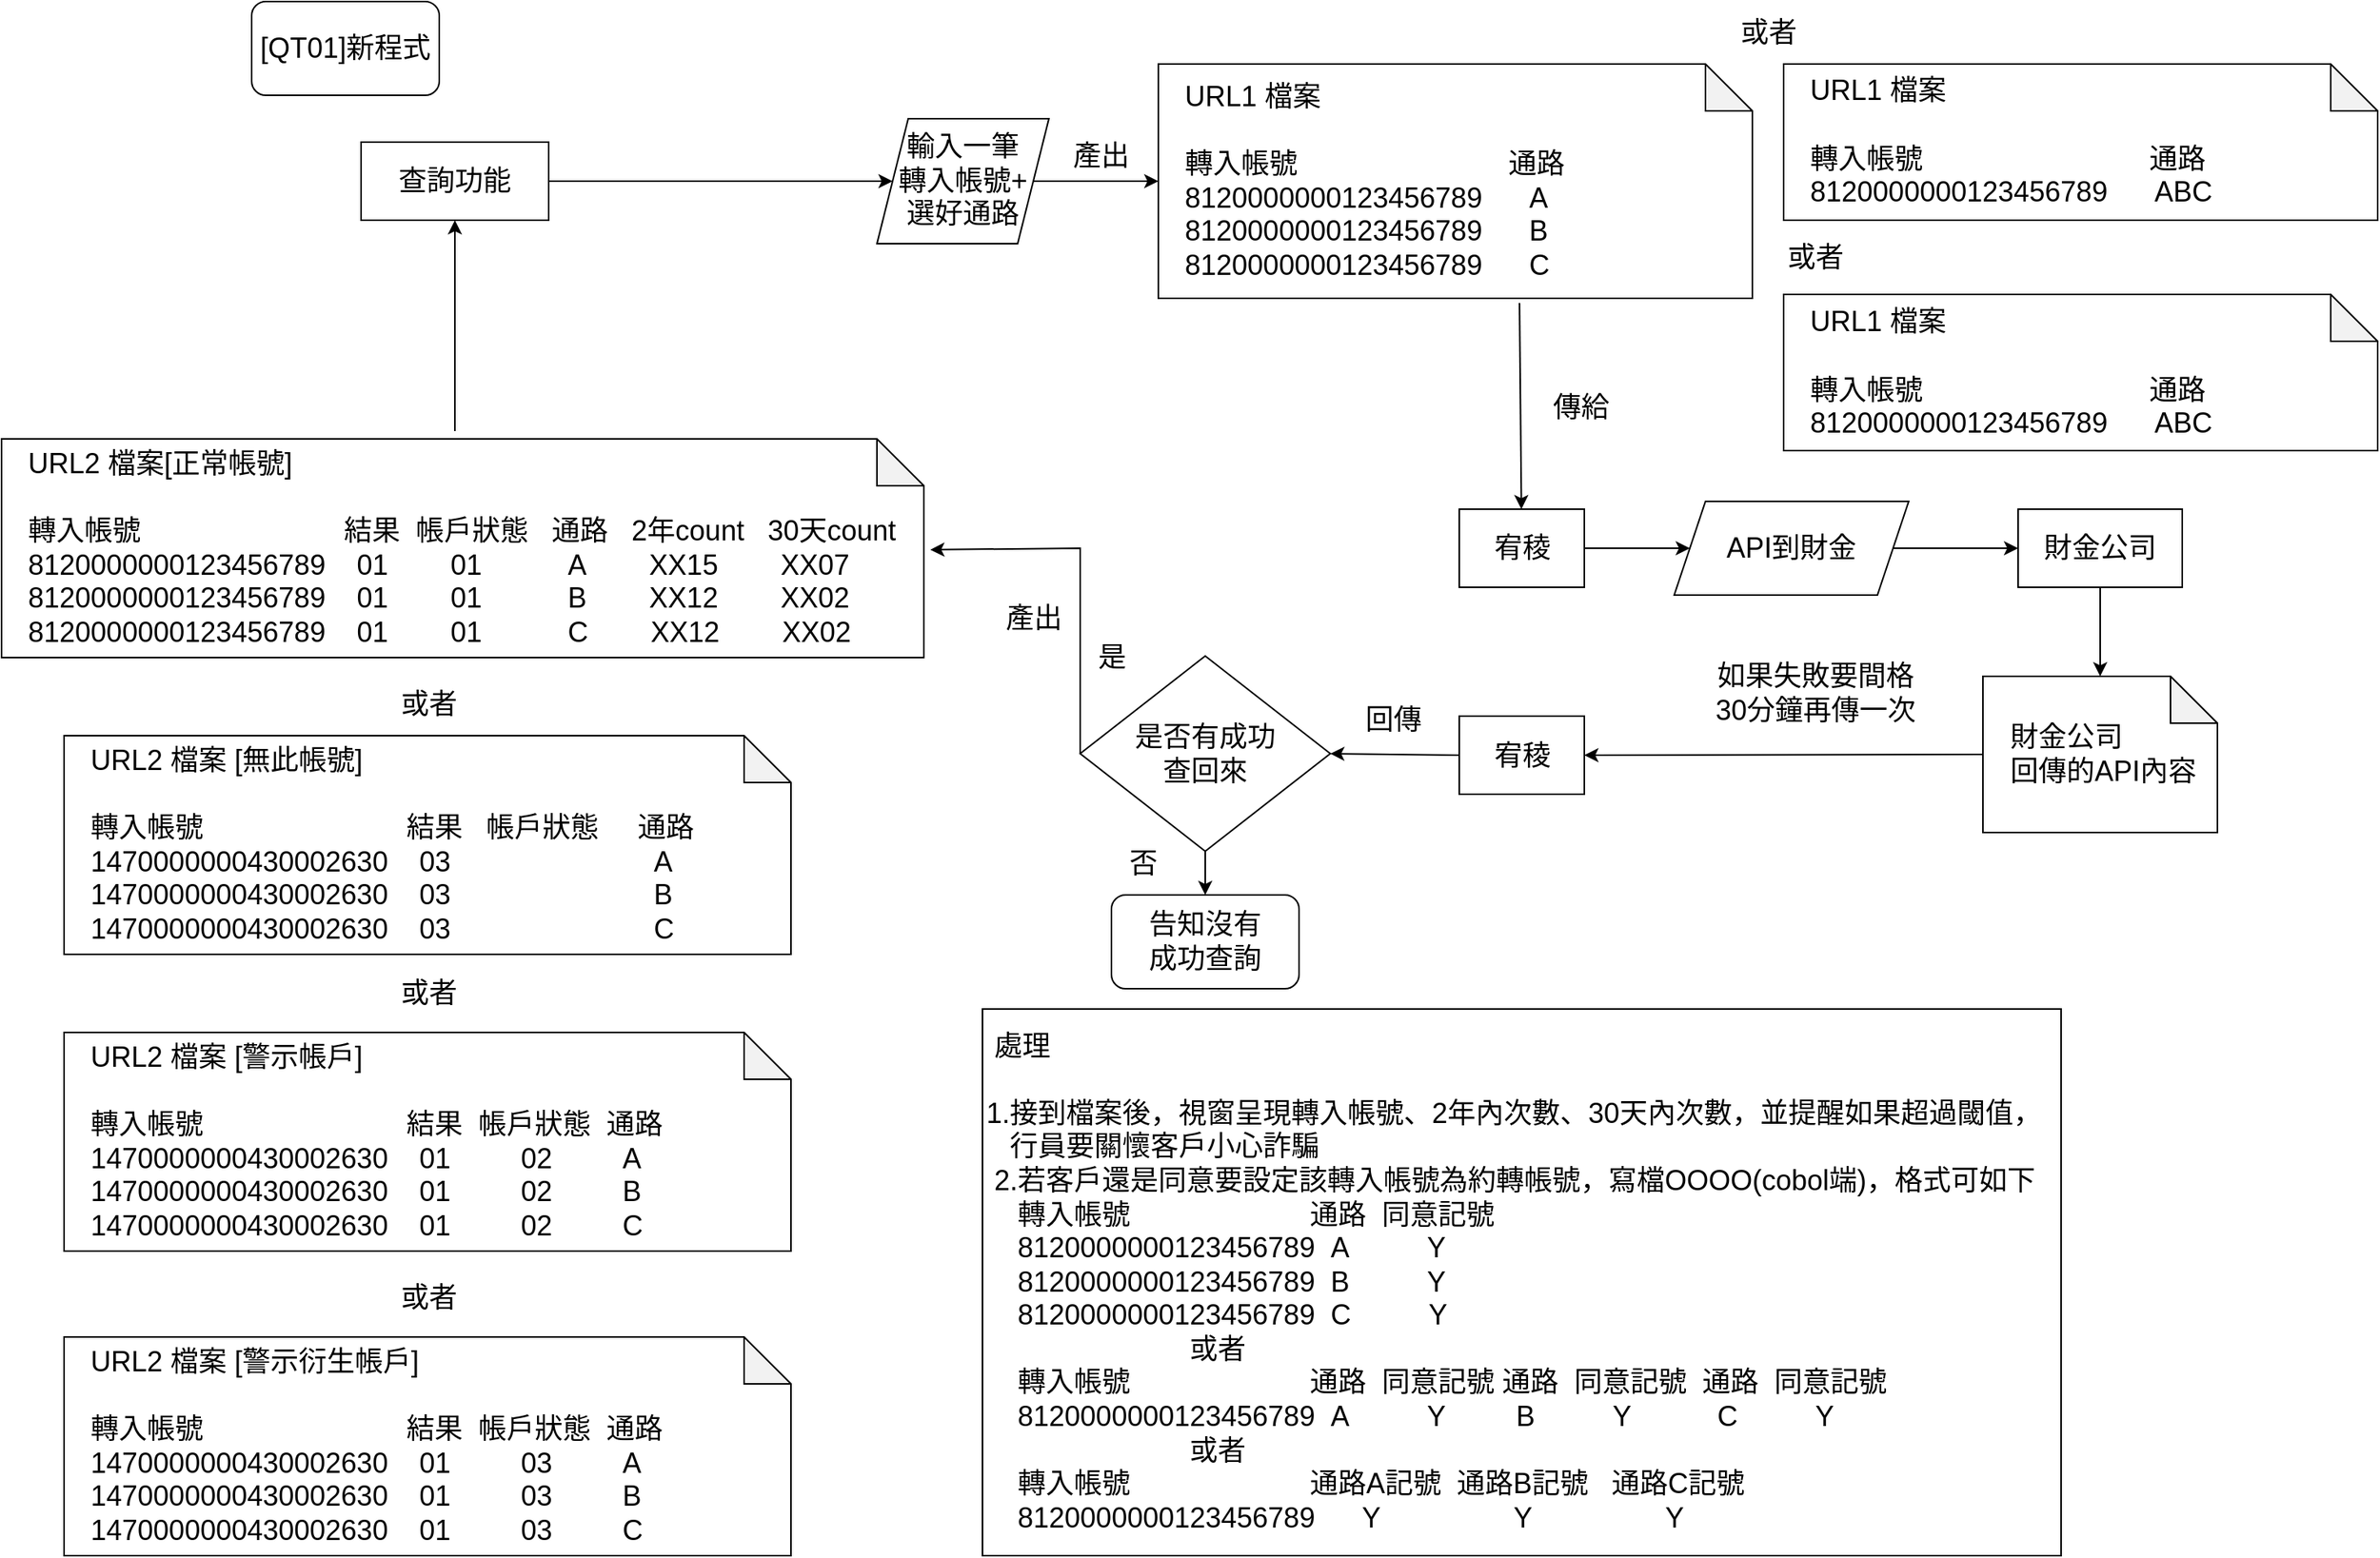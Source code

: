 <mxfile version="22.1.3" type="github" pages="6">
  <diagram name="查詢" id="aA_uW0eg3kEJU7qytOSy">
    <mxGraphModel dx="2261" dy="790" grid="1" gridSize="10" guides="1" tooltips="1" connect="1" arrows="1" fold="1" page="1" pageScale="1" pageWidth="827" pageHeight="1169" math="0" shadow="0">
      <root>
        <mxCell id="0" />
        <mxCell id="1" parent="0" />
        <mxCell id="AnH1oupO0DnIHsFvmvpk-1" value="&lt;font style=&quot;font-size: 18px;&quot;&gt;[QT01]新程式&lt;/font&gt;" style="rounded=1;whiteSpace=wrap;html=1;" parent="1" vertex="1">
          <mxGeometry x="-590" y="60" width="120" height="60" as="geometry" />
        </mxCell>
        <mxCell id="AnH1oupO0DnIHsFvmvpk-2" value="&lt;font style=&quot;font-size: 18px;&quot;&gt;查詢功能&lt;/font&gt;" style="rounded=0;whiteSpace=wrap;html=1;" parent="1" vertex="1">
          <mxGeometry x="-520" y="150" width="120" height="50" as="geometry" />
        </mxCell>
        <mxCell id="AnH1oupO0DnIHsFvmvpk-3" value="&lt;font style=&quot;font-size: 18px;&quot;&gt;輸入一筆&lt;br&gt;轉入帳號+&lt;br&gt;選好通路&lt;/font&gt;" style="shape=parallelogram;perimeter=parallelogramPerimeter;whiteSpace=wrap;html=1;fixedSize=1;" parent="1" vertex="1">
          <mxGeometry x="-190" y="135" width="110" height="80" as="geometry" />
        </mxCell>
        <mxCell id="AnH1oupO0DnIHsFvmvpk-4" value="" style="endArrow=classic;html=1;rounded=0;exitX=1;exitY=0.5;exitDx=0;exitDy=0;" parent="1" source="AnH1oupO0DnIHsFvmvpk-2" target="AnH1oupO0DnIHsFvmvpk-3" edge="1">
          <mxGeometry width="50" height="50" relative="1" as="geometry">
            <mxPoint y="375" as="sourcePoint" />
            <mxPoint x="50" y="325" as="targetPoint" />
          </mxGeometry>
        </mxCell>
        <mxCell id="AnH1oupO0DnIHsFvmvpk-5" value="&lt;font style=&quot;font-size: 18px;&quot;&gt;&amp;nbsp; &amp;nbsp;URL1 檔案&lt;br&gt;&lt;br&gt;&amp;nbsp; &amp;nbsp;轉入帳號&amp;nbsp; &amp;nbsp; &amp;nbsp; &amp;nbsp; &amp;nbsp; &amp;nbsp; &amp;nbsp; &amp;nbsp; &amp;nbsp; &amp;nbsp; &amp;nbsp; &amp;nbsp; &amp;nbsp; &amp;nbsp;通路&lt;br&gt;&amp;nbsp; &amp;nbsp;8120000000123456789&amp;nbsp; &amp;nbsp; &amp;nbsp; A&lt;br&gt;&amp;nbsp; &amp;nbsp;8120000000123456789&amp;nbsp; &amp;nbsp; &amp;nbsp; B&lt;br&gt;&amp;nbsp; &amp;nbsp;8120000000123456789&amp;nbsp; &amp;nbsp; &amp;nbsp; C&lt;br&gt;&lt;/font&gt;" style="shape=note;whiteSpace=wrap;html=1;backgroundOutline=1;darkOpacity=0.05;align=left;" parent="1" vertex="1">
          <mxGeometry x="-10" y="100" width="380" height="150" as="geometry" />
        </mxCell>
        <mxCell id="AnH1oupO0DnIHsFvmvpk-6" value="" style="endArrow=classic;html=1;rounded=0;exitX=1;exitY=0.5;exitDx=0;exitDy=0;" parent="1" source="AnH1oupO0DnIHsFvmvpk-3" target="AnH1oupO0DnIHsFvmvpk-5" edge="1">
          <mxGeometry width="50" height="50" relative="1" as="geometry">
            <mxPoint y="365" as="sourcePoint" />
            <mxPoint x="50" y="315" as="targetPoint" />
          </mxGeometry>
        </mxCell>
        <mxCell id="AnH1oupO0DnIHsFvmvpk-7" value="&lt;font style=&quot;font-size: 18px;&quot;&gt;產出&lt;/font&gt;" style="text;html=1;align=center;verticalAlign=middle;resizable=0;points=[];autosize=1;strokeColor=none;fillColor=none;" parent="1" vertex="1">
          <mxGeometry x="-77" y="139" width="60" height="40" as="geometry" />
        </mxCell>
        <mxCell id="AnH1oupO0DnIHsFvmvpk-10" value="&lt;span style=&quot;font-size: 18px;&quot;&gt;API到財金&lt;/span&gt;" style="shape=parallelogram;perimeter=parallelogramPerimeter;whiteSpace=wrap;html=1;fixedSize=1;" parent="1" vertex="1">
          <mxGeometry x="320" y="380" width="150" height="60" as="geometry" />
        </mxCell>
        <mxCell id="AnH1oupO0DnIHsFvmvpk-15" value="&lt;font style=&quot;font-size: 18px;&quot;&gt;財金公司&lt;/font&gt;" style="rounded=0;whiteSpace=wrap;html=1;" parent="1" vertex="1">
          <mxGeometry x="540" y="385" width="105" height="50" as="geometry" />
        </mxCell>
        <mxCell id="AnH1oupO0DnIHsFvmvpk-16" value="&lt;span style=&quot;font-size: 18px;&quot;&gt;&amp;nbsp; &amp;nbsp;財金公司&lt;br&gt;&amp;nbsp; &amp;nbsp;回傳的API內容&lt;/span&gt;" style="shape=note;whiteSpace=wrap;html=1;backgroundOutline=1;darkOpacity=0.05;align=left;" parent="1" vertex="1">
          <mxGeometry x="517.5" y="492" width="150" height="100" as="geometry" />
        </mxCell>
        <mxCell id="AnH1oupO0DnIHsFvmvpk-22" value="&lt;font style=&quot;font-size: 18px;&quot;&gt;宥稜&lt;/font&gt;" style="rounded=0;whiteSpace=wrap;html=1;" parent="1" vertex="1">
          <mxGeometry x="182.5" y="385" width="80" height="50" as="geometry" />
        </mxCell>
        <mxCell id="AnH1oupO0DnIHsFvmvpk-26" value="" style="endArrow=classic;html=1;rounded=0;exitX=0.608;exitY=1.02;exitDx=0;exitDy=0;exitPerimeter=0;" parent="1" source="AnH1oupO0DnIHsFvmvpk-5" target="AnH1oupO0DnIHsFvmvpk-22" edge="1">
          <mxGeometry width="50" height="50" relative="1" as="geometry">
            <mxPoint x="223" y="290" as="sourcePoint" />
            <mxPoint x="50" y="425" as="targetPoint" />
          </mxGeometry>
        </mxCell>
        <mxCell id="AnH1oupO0DnIHsFvmvpk-28" value="&lt;font style=&quot;font-size: 18px;&quot;&gt;&amp;nbsp; &amp;nbsp;URL2 檔案[正常帳號]&lt;br&gt;&lt;br&gt;&amp;nbsp; &amp;nbsp;轉入帳號&amp;nbsp; &amp;nbsp; &amp;nbsp; &amp;nbsp; &amp;nbsp; &amp;nbsp; &amp;nbsp; &amp;nbsp; &amp;nbsp; &amp;nbsp; &amp;nbsp; &amp;nbsp; &amp;nbsp; 結果&amp;nbsp; 帳戶狀態&amp;nbsp; &amp;nbsp;通路&amp;nbsp; &amp;nbsp;2年count&amp;nbsp; &amp;nbsp;30天count&lt;br&gt;&amp;nbsp; &amp;nbsp;8120000000123456789&amp;nbsp; &amp;nbsp; 01&amp;nbsp; &amp;nbsp; &amp;nbsp; &amp;nbsp; 01&amp;nbsp; &amp;nbsp;&lt;span style=&quot;&quot;&gt;&lt;span style=&quot;white-space: pre;&quot;&gt;&amp;nbsp;&amp;nbsp;&amp;nbsp;    &amp;nbsp;&lt;/span&gt;&lt;/span&gt;A&amp;nbsp; &amp;nbsp; &amp;nbsp; &amp;nbsp; XX15&amp;nbsp; &amp;nbsp; &amp;nbsp; &amp;nbsp; XX07&lt;br&gt;&amp;nbsp; &amp;nbsp;8120000000123456789&amp;nbsp; &amp;nbsp; 01&amp;nbsp; &amp;nbsp; &amp;nbsp; &amp;nbsp; 01&amp;nbsp; &amp;nbsp;&lt;span style=&quot;&quot;&gt;&lt;span style=&quot;white-space: pre;&quot;&gt;&amp;nbsp;&amp;nbsp;    &amp;nbsp;&amp;nbsp;&lt;/span&gt;&lt;/span&gt;B&amp;nbsp; &amp;nbsp; &amp;nbsp; &amp;nbsp; XX12&amp;nbsp; &amp;nbsp; &amp;nbsp; &amp;nbsp; XX02&lt;br&gt;&amp;nbsp; &amp;nbsp;8120000000123456789&amp;nbsp; &amp;nbsp; 01&amp;nbsp; &amp;nbsp; &amp;nbsp; &amp;nbsp; 01&amp;nbsp; &amp;nbsp;&lt;span style=&quot;&quot;&gt;&lt;span style=&quot;white-space: pre;&quot;&gt;&amp;nbsp;&amp;nbsp;    &amp;nbsp;&amp;nbsp;&lt;/span&gt;&lt;/span&gt;C&amp;nbsp; &amp;nbsp; &amp;nbsp; &amp;nbsp; XX12&amp;nbsp; &amp;nbsp; &amp;nbsp; &amp;nbsp; XX02&lt;br&gt;&lt;/font&gt;" style="shape=note;whiteSpace=wrap;html=1;backgroundOutline=1;darkOpacity=0.05;align=left;" parent="1" vertex="1">
          <mxGeometry x="-750" y="340" width="590" height="140" as="geometry" />
        </mxCell>
        <mxCell id="AnH1oupO0DnIHsFvmvpk-31" value="&lt;font style=&quot;font-size: 18px;&quot;&gt;產出&lt;/font&gt;" style="text;html=1;align=center;verticalAlign=middle;resizable=0;points=[];autosize=1;strokeColor=none;fillColor=none;" parent="1" vertex="1">
          <mxGeometry x="-120" y="435" width="60" height="40" as="geometry" />
        </mxCell>
        <mxCell id="AnH1oupO0DnIHsFvmvpk-32" value="" style="endArrow=classic;html=1;rounded=0;entryX=0.5;entryY=1;entryDx=0;entryDy=0;" parent="1" target="AnH1oupO0DnIHsFvmvpk-2" edge="1">
          <mxGeometry width="50" height="50" relative="1" as="geometry">
            <mxPoint x="-460" y="335" as="sourcePoint" />
            <mxPoint x="-160" y="245" as="targetPoint" />
          </mxGeometry>
        </mxCell>
        <mxCell id="AnH1oupO0DnIHsFvmvpk-33" value="&lt;font style=&quot;font-size: 18px;&quot;&gt;回傳&lt;/font&gt;" style="text;html=1;align=center;verticalAlign=middle;resizable=0;points=[];autosize=1;strokeColor=none;fillColor=none;" parent="1" vertex="1">
          <mxGeometry x="110" y="500" width="60" height="40" as="geometry" />
        </mxCell>
        <mxCell id="AnH1oupO0DnIHsFvmvpk-34" value="&lt;font style=&quot;font-size: 18px;&quot;&gt;傳給&lt;/font&gt;" style="text;html=1;align=center;verticalAlign=middle;resizable=0;points=[];autosize=1;strokeColor=none;fillColor=none;" parent="1" vertex="1">
          <mxGeometry x="230" y="300" width="60" height="40" as="geometry" />
        </mxCell>
        <mxCell id="AnH1oupO0DnIHsFvmvpk-36" value="&lt;font style=&quot;font-size: 18px;&quot;&gt;&amp;nbsp;處理&amp;nbsp;&lt;br&gt;&lt;br&gt;1.接到檔案後，&lt;/font&gt;&lt;font style=&quot;font-size: 18px;&quot;&gt;視窗呈現轉入帳號、2年內次數、30天內次數，並提醒如果超過閾值，&lt;br&gt;&amp;nbsp; &amp;nbsp;行員要關懷客戶小心詐騙&lt;br&gt;&amp;nbsp;2.若客戶還是同意要設定該轉入帳號為約轉帳號，寫檔OOOO(cobol端)，格式可如下&lt;br&gt;&amp;nbsp; &amp;nbsp; 轉入帳號&amp;nbsp; &amp;nbsp; &amp;nbsp; &amp;nbsp; &amp;nbsp; &amp;nbsp; &amp;nbsp; &amp;nbsp; &amp;nbsp; &amp;nbsp; &amp;nbsp; &amp;nbsp;通路&amp;nbsp; 同意記號&lt;br style=&quot;border-color: var(--border-color);&quot;&gt;&amp;nbsp; &amp;nbsp; 8120000000123456789&amp;nbsp; A&amp;nbsp; &amp;nbsp; &amp;nbsp; &amp;nbsp; &amp;nbsp; Y&lt;br&gt;&amp;nbsp; &amp;nbsp; 8120000000123456789&amp;nbsp; B&amp;nbsp; &amp;nbsp; &amp;nbsp; &amp;nbsp; &amp;nbsp; Y&lt;br&gt;&amp;nbsp; &amp;nbsp; 8120000000123456789&amp;nbsp; C&amp;nbsp; &amp;nbsp; &amp;nbsp; &amp;nbsp; &amp;nbsp; Y&lt;br&gt;&amp;nbsp; &amp;nbsp; &amp;nbsp; &amp;nbsp; &amp;nbsp; &amp;nbsp; &amp;nbsp; &amp;nbsp; &amp;nbsp; &amp;nbsp; &amp;nbsp; &amp;nbsp; &amp;nbsp; 或者&lt;br&gt;&amp;nbsp; &amp;nbsp; 轉入帳號&amp;nbsp; &amp;nbsp; &amp;nbsp; &amp;nbsp; &amp;nbsp; &amp;nbsp; &amp;nbsp; &amp;nbsp; &amp;nbsp; &amp;nbsp; &amp;nbsp; &amp;nbsp;通路&amp;nbsp; 同意記號 通路&amp;nbsp; 同意記號&amp;nbsp; 通路&amp;nbsp; 同意記號&lt;br style=&quot;border-color: var(--border-color);&quot;&gt;&amp;nbsp; &amp;nbsp; 8120000000123456789&amp;nbsp; A&amp;nbsp; &amp;nbsp; &amp;nbsp; &amp;nbsp; &amp;nbsp; Y&amp;nbsp; &amp;nbsp; &amp;nbsp; &amp;nbsp; &amp;nbsp;B&amp;nbsp; &amp;nbsp; &amp;nbsp; &amp;nbsp; &amp;nbsp; Y&amp;nbsp; &amp;nbsp; &amp;nbsp; &amp;nbsp; &amp;nbsp; &amp;nbsp;C&amp;nbsp; &amp;nbsp; &amp;nbsp; &amp;nbsp; &amp;nbsp; Y&lt;br&gt;&amp;nbsp; &amp;nbsp; &amp;nbsp; &amp;nbsp; &amp;nbsp; &amp;nbsp; &amp;nbsp; &amp;nbsp; &amp;nbsp; &amp;nbsp; &amp;nbsp; &amp;nbsp; &amp;nbsp; 或者&lt;br style=&quot;border-color: var(--border-color);&quot;&gt;&amp;nbsp; &amp;nbsp; 轉入帳號&amp;nbsp; &amp;nbsp; &amp;nbsp; &amp;nbsp; &amp;nbsp; &amp;nbsp; &amp;nbsp; &amp;nbsp; &amp;nbsp; &amp;nbsp; &amp;nbsp; &amp;nbsp;通路A記號&amp;nbsp; 通路B記號&amp;nbsp; &amp;nbsp;通路C記號&lt;br style=&quot;border-color: var(--border-color);&quot;&gt;&amp;nbsp; &amp;nbsp; 8120000000123456789&amp;nbsp; &amp;nbsp; &amp;nbsp; Y&amp;nbsp; &amp;nbsp; &amp;nbsp; &amp;nbsp; &amp;nbsp; &amp;nbsp; &amp;nbsp; &amp;nbsp; &amp;nbsp;Y&amp;nbsp; &amp;nbsp; &amp;nbsp; &amp;nbsp; &amp;nbsp; &amp;nbsp; &amp;nbsp; &amp;nbsp; &amp;nbsp;Y&lt;br&gt;&lt;/font&gt;" style="rounded=0;whiteSpace=wrap;html=1;align=left;" parent="1" vertex="1">
          <mxGeometry x="-122.5" y="705" width="690" height="350" as="geometry" />
        </mxCell>
        <mxCell id="8cQLbZi9aMfqbQfYCFDS-1" value="&lt;font style=&quot;font-size: 18px;&quot;&gt;如果失敗要間格&lt;br&gt;30分鐘再傳一次&lt;/font&gt;" style="text;html=1;align=center;verticalAlign=middle;resizable=0;points=[];autosize=1;strokeColor=none;fillColor=none;" parent="1" vertex="1">
          <mxGeometry x="335" y="472.5" width="150" height="60" as="geometry" />
        </mxCell>
        <mxCell id="T6uvjn83vaAF82pbPAEG-1" value="&lt;span style=&quot;font-size: 18px;&quot;&gt;是否有成功&lt;br&gt;查回來&lt;/span&gt;" style="rhombus;whiteSpace=wrap;html=1;" parent="1" vertex="1">
          <mxGeometry x="-60" y="479" width="160" height="125" as="geometry" />
        </mxCell>
        <mxCell id="T6uvjn83vaAF82pbPAEG-3" value="" style="endArrow=classic;html=1;rounded=0;exitX=0;exitY=0.5;exitDx=0;exitDy=0;entryX=1.007;entryY=0.507;entryDx=0;entryDy=0;entryPerimeter=0;" parent="1" source="T6uvjn83vaAF82pbPAEG-1" target="AnH1oupO0DnIHsFvmvpk-28" edge="1">
          <mxGeometry width="50" height="50" relative="1" as="geometry">
            <mxPoint x="150" y="445" as="sourcePoint" />
            <mxPoint x="200" y="395" as="targetPoint" />
            <Array as="points">
              <mxPoint x="-60" y="410" />
            </Array>
          </mxGeometry>
        </mxCell>
        <mxCell id="T6uvjn83vaAF82pbPAEG-5" value="&lt;font style=&quot;font-size: 18px;&quot;&gt;是&lt;/font&gt;" style="text;html=1;align=center;verticalAlign=middle;resizable=0;points=[];autosize=1;strokeColor=none;fillColor=none;" parent="1" vertex="1">
          <mxGeometry x="-60" y="460" width="40" height="40" as="geometry" />
        </mxCell>
        <mxCell id="T6uvjn83vaAF82pbPAEG-7" value="&lt;font style=&quot;font-size: 18px;&quot;&gt;否&lt;/font&gt;" style="text;html=1;align=center;verticalAlign=middle;resizable=0;points=[];autosize=1;strokeColor=none;fillColor=none;" parent="1" vertex="1">
          <mxGeometry x="-40" y="592" width="40" height="40" as="geometry" />
        </mxCell>
        <mxCell id="kdfmLrERJRYx7rnMJswf-1" value="&lt;font style=&quot;font-size: 18px;&quot;&gt;告知沒有&lt;br&gt;成功查詢&lt;/font&gt;" style="rounded=1;whiteSpace=wrap;html=1;" parent="1" vertex="1">
          <mxGeometry x="-40" y="632" width="120" height="60" as="geometry" />
        </mxCell>
        <mxCell id="kdfmLrERJRYx7rnMJswf-2" value="" style="endArrow=classic;html=1;rounded=0;exitX=0.5;exitY=1;exitDx=0;exitDy=0;" parent="1" source="T6uvjn83vaAF82pbPAEG-1" target="kdfmLrERJRYx7rnMJswf-1" edge="1">
          <mxGeometry width="50" height="50" relative="1" as="geometry">
            <mxPoint x="-220" y="642.5" as="sourcePoint" />
            <mxPoint x="-170" y="592.5" as="targetPoint" />
          </mxGeometry>
        </mxCell>
        <mxCell id="PnK-xn6jqdGDHFiqgJeW-1" value="&lt;font style=&quot;font-size: 18px;&quot;&gt;&amp;nbsp; &amp;nbsp;URL2 檔案 [無此帳號]&lt;br&gt;&lt;br&gt;&amp;nbsp; &amp;nbsp;轉入帳號&amp;nbsp; &amp;nbsp; &amp;nbsp; &amp;nbsp; &amp;nbsp; &amp;nbsp; &amp;nbsp; &amp;nbsp; &amp;nbsp; &amp;nbsp; &amp;nbsp; &amp;nbsp; &amp;nbsp; 結果&amp;nbsp; &amp;nbsp;帳戶狀態&amp;nbsp; &amp;nbsp; &amp;nbsp;通路&amp;nbsp;&lt;br&gt;&amp;nbsp; &amp;nbsp;1470000000430002630&amp;nbsp; &amp;nbsp; 03&amp;nbsp; &amp;nbsp; &amp;nbsp; &amp;nbsp; &amp;nbsp; &amp;nbsp; &amp;nbsp; &amp;nbsp; &amp;nbsp; &amp;nbsp; &amp;nbsp; &amp;nbsp; &amp;nbsp; A&amp;nbsp; &amp;nbsp; &amp;nbsp;&amp;nbsp;&lt;br&gt;&amp;nbsp; &amp;nbsp;1470000000430002630&amp;nbsp; &amp;nbsp; 03&amp;nbsp; &amp;nbsp; &amp;nbsp; &amp;nbsp; &amp;nbsp; &amp;nbsp; &amp;nbsp; &amp;nbsp; &amp;nbsp; &amp;nbsp; &amp;nbsp; &amp;nbsp; &amp;nbsp; B&amp;nbsp; &amp;nbsp; &amp;nbsp;&amp;nbsp;&lt;br&gt;&amp;nbsp; &amp;nbsp;1470000000430002630&amp;nbsp; &amp;nbsp; 03&amp;nbsp; &amp;nbsp; &amp;nbsp; &amp;nbsp; &amp;nbsp; &amp;nbsp; &amp;nbsp; &amp;nbsp; &amp;nbsp; &amp;nbsp; &amp;nbsp; &amp;nbsp; &amp;nbsp; C&amp;nbsp; &amp;nbsp; &amp;nbsp;&amp;nbsp;&lt;br&gt;&lt;/font&gt;" style="shape=note;whiteSpace=wrap;html=1;backgroundOutline=1;darkOpacity=0.05;align=left;" parent="1" vertex="1">
          <mxGeometry x="-710" y="530" width="465" height="140" as="geometry" />
        </mxCell>
        <mxCell id="N_UUsgjcjUcA7mN31yRW-1" value="&lt;font style=&quot;font-size: 18px;&quot;&gt;或者&lt;/font&gt;" style="text;html=1;align=center;verticalAlign=middle;resizable=0;points=[];autosize=1;strokeColor=none;fillColor=none;" parent="1" vertex="1">
          <mxGeometry x="-507.5" y="490" width="60" height="40" as="geometry" />
        </mxCell>
        <mxCell id="PDF6swe0G-e_25_qy0FK-1" value="&lt;font style=&quot;font-size: 18px;&quot;&gt;或者&lt;/font&gt;" style="text;html=1;align=center;verticalAlign=middle;resizable=0;points=[];autosize=1;strokeColor=none;fillColor=none;" parent="1" vertex="1">
          <mxGeometry x="-507.5" y="675" width="60" height="40" as="geometry" />
        </mxCell>
        <mxCell id="PDF6swe0G-e_25_qy0FK-2" value="&lt;font style=&quot;font-size: 18px;&quot;&gt;&amp;nbsp; &amp;nbsp;URL2 檔案 [警示帳戶]&lt;br&gt;&lt;br&gt;&amp;nbsp; &amp;nbsp;轉入帳號&amp;nbsp; &amp;nbsp; &amp;nbsp; &amp;nbsp; &amp;nbsp; &amp;nbsp; &amp;nbsp; &amp;nbsp; &amp;nbsp; &amp;nbsp; &amp;nbsp; &amp;nbsp; &amp;nbsp; 結果&amp;nbsp; 帳戶狀態&amp;nbsp; 通路&amp;nbsp;&lt;br&gt;&amp;nbsp; &amp;nbsp;1470000000430002630&amp;nbsp; &amp;nbsp; 01&amp;nbsp; &amp;nbsp; &amp;nbsp; &amp;nbsp; &amp;nbsp;02&amp;nbsp; &amp;nbsp; &amp;nbsp; &amp;nbsp; &amp;nbsp;A&amp;nbsp; &amp;nbsp; &amp;nbsp;&amp;nbsp;&lt;br&gt;&amp;nbsp; &amp;nbsp;1470000000430002630&amp;nbsp; &amp;nbsp; 01&amp;nbsp; &amp;nbsp; &amp;nbsp; &amp;nbsp; &amp;nbsp;02&amp;nbsp; &amp;nbsp; &amp;nbsp; &amp;nbsp; &amp;nbsp;B&amp;nbsp; &amp;nbsp; &amp;nbsp;&amp;nbsp;&lt;br&gt;&amp;nbsp; &amp;nbsp;1470000000430002630&amp;nbsp; &amp;nbsp; 01&amp;nbsp; &amp;nbsp; &amp;nbsp; &amp;nbsp; &amp;nbsp;02&amp;nbsp; &amp;nbsp; &amp;nbsp; &amp;nbsp; &amp;nbsp;C&amp;nbsp; &amp;nbsp; &amp;nbsp;&amp;nbsp;&lt;br&gt;&lt;/font&gt;" style="shape=note;whiteSpace=wrap;html=1;backgroundOutline=1;darkOpacity=0.05;align=left;" parent="1" vertex="1">
          <mxGeometry x="-710" y="720" width="465" height="140" as="geometry" />
        </mxCell>
        <mxCell id="PDF6swe0G-e_25_qy0FK-3" value="&lt;font style=&quot;font-size: 18px;&quot;&gt;或者&lt;/font&gt;" style="text;html=1;align=center;verticalAlign=middle;resizable=0;points=[];autosize=1;strokeColor=none;fillColor=none;" parent="1" vertex="1">
          <mxGeometry x="-507.5" y="870" width="60" height="40" as="geometry" />
        </mxCell>
        <mxCell id="PDF6swe0G-e_25_qy0FK-4" value="&lt;font style=&quot;font-size: 18px;&quot;&gt;&amp;nbsp; &amp;nbsp;URL2 檔案 [警示衍生帳戶]&lt;br&gt;&lt;br&gt;&amp;nbsp; &amp;nbsp;轉入帳號&amp;nbsp; &amp;nbsp; &amp;nbsp; &amp;nbsp; &amp;nbsp; &amp;nbsp; &amp;nbsp; &amp;nbsp; &amp;nbsp; &amp;nbsp; &amp;nbsp; &amp;nbsp; &amp;nbsp; 結果&amp;nbsp; 帳戶狀態&amp;nbsp; 通路&amp;nbsp;&lt;br&gt;&amp;nbsp; &amp;nbsp;1470000000430002630&amp;nbsp; &amp;nbsp; 01&amp;nbsp; &amp;nbsp; &amp;nbsp; &amp;nbsp; &amp;nbsp;03&amp;nbsp; &amp;nbsp; &amp;nbsp; &amp;nbsp; &amp;nbsp;A&amp;nbsp; &amp;nbsp; &amp;nbsp;&amp;nbsp;&lt;br&gt;&amp;nbsp; &amp;nbsp;1470000000430002630&amp;nbsp; &amp;nbsp; 01&amp;nbsp; &amp;nbsp; &amp;nbsp; &amp;nbsp; &amp;nbsp;03&amp;nbsp; &amp;nbsp; &amp;nbsp; &amp;nbsp; &amp;nbsp;B&amp;nbsp; &amp;nbsp; &amp;nbsp;&amp;nbsp;&lt;br&gt;&amp;nbsp; &amp;nbsp;1470000000430002630&amp;nbsp; &amp;nbsp; 01&amp;nbsp; &amp;nbsp; &amp;nbsp; &amp;nbsp; &amp;nbsp;03&amp;nbsp; &amp;nbsp; &amp;nbsp; &amp;nbsp; &amp;nbsp;C&amp;nbsp; &amp;nbsp; &amp;nbsp;&amp;nbsp;&lt;br&gt;&lt;/font&gt;" style="shape=note;whiteSpace=wrap;html=1;backgroundOutline=1;darkOpacity=0.05;align=left;" parent="1" vertex="1">
          <mxGeometry x="-710" y="915" width="465" height="140" as="geometry" />
        </mxCell>
        <mxCell id="kyVlQJRu_zwrQoueXnQM-1" value="&lt;font style=&quot;font-size: 18px;&quot;&gt;&amp;nbsp; &amp;nbsp;URL1 檔案&lt;br&gt;&lt;br&gt;&amp;nbsp; &amp;nbsp;轉入帳號&amp;nbsp; &amp;nbsp; &amp;nbsp; &amp;nbsp; &amp;nbsp; &amp;nbsp; &amp;nbsp; &amp;nbsp; &amp;nbsp; &amp;nbsp; &amp;nbsp; &amp;nbsp; &amp;nbsp; &amp;nbsp; &amp;nbsp;通路&lt;br&gt;&amp;nbsp; &amp;nbsp;8120000000123456789&amp;nbsp; &amp;nbsp; &amp;nbsp; ABC&lt;br&gt;&lt;/font&gt;" style="shape=note;whiteSpace=wrap;html=1;backgroundOutline=1;darkOpacity=0.05;align=left;" parent="1" vertex="1">
          <mxGeometry x="390" y="100" width="380" height="100" as="geometry" />
        </mxCell>
        <mxCell id="kyVlQJRu_zwrQoueXnQM-2" value="&lt;font style=&quot;font-size: 18px;&quot;&gt;或者&lt;/font&gt;" style="text;html=1;align=center;verticalAlign=middle;resizable=0;points=[];autosize=1;strokeColor=none;fillColor=none;" parent="1" vertex="1">
          <mxGeometry x="350" y="60" width="60" height="40" as="geometry" />
        </mxCell>
        <mxCell id="kyVlQJRu_zwrQoueXnQM-4" value="&lt;font style=&quot;font-size: 18px;&quot;&gt;&amp;nbsp; &amp;nbsp;URL1 檔案&lt;br&gt;&lt;br&gt;&amp;nbsp; &amp;nbsp;轉入帳號&amp;nbsp; &amp;nbsp; &amp;nbsp; &amp;nbsp; &amp;nbsp; &amp;nbsp; &amp;nbsp; &amp;nbsp; &amp;nbsp; &amp;nbsp; &amp;nbsp; &amp;nbsp; &amp;nbsp; &amp;nbsp; &amp;nbsp;通路&lt;br&gt;&amp;nbsp; &amp;nbsp;8120000000123456789&amp;nbsp; &amp;nbsp; &amp;nbsp; ABC&lt;br&gt;&lt;/font&gt;" style="shape=note;whiteSpace=wrap;html=1;backgroundOutline=1;darkOpacity=0.05;align=left;" parent="1" vertex="1">
          <mxGeometry x="390" y="247.5" width="380" height="100" as="geometry" />
        </mxCell>
        <mxCell id="kyVlQJRu_zwrQoueXnQM-5" value="&lt;font style=&quot;font-size: 18px;&quot;&gt;或者&lt;/font&gt;" style="text;html=1;align=center;verticalAlign=middle;resizable=0;points=[];autosize=1;strokeColor=none;fillColor=none;" parent="1" vertex="1">
          <mxGeometry x="380" y="204" width="60" height="40" as="geometry" />
        </mxCell>
        <mxCell id="oqfuQrhBDh9_ldDXHvjJ-3" value="&lt;font style=&quot;font-size: 18px;&quot;&gt;宥稜&lt;/font&gt;" style="rounded=0;whiteSpace=wrap;html=1;" parent="1" vertex="1">
          <mxGeometry x="182.5" y="517.5" width="80" height="50" as="geometry" />
        </mxCell>
        <mxCell id="oqfuQrhBDh9_ldDXHvjJ-4" value="" style="endArrow=classic;html=1;rounded=0;exitX=1;exitY=0.5;exitDx=0;exitDy=0;entryX=0;entryY=0.5;entryDx=0;entryDy=0;" parent="1" source="AnH1oupO0DnIHsFvmvpk-22" target="AnH1oupO0DnIHsFvmvpk-10" edge="1">
          <mxGeometry width="50" height="50" relative="1" as="geometry">
            <mxPoint x="80" y="530" as="sourcePoint" />
            <mxPoint x="130" y="480" as="targetPoint" />
          </mxGeometry>
        </mxCell>
        <mxCell id="oqfuQrhBDh9_ldDXHvjJ-5" value="" style="endArrow=classic;html=1;rounded=0;exitX=1;exitY=0.5;exitDx=0;exitDy=0;" parent="1" source="AnH1oupO0DnIHsFvmvpk-10" target="AnH1oupO0DnIHsFvmvpk-15" edge="1">
          <mxGeometry width="50" height="50" relative="1" as="geometry">
            <mxPoint x="80" y="530" as="sourcePoint" />
            <mxPoint x="130" y="480" as="targetPoint" />
          </mxGeometry>
        </mxCell>
        <mxCell id="oqfuQrhBDh9_ldDXHvjJ-6" value="" style="endArrow=classic;html=1;rounded=0;exitX=0.5;exitY=1;exitDx=0;exitDy=0;" parent="1" source="AnH1oupO0DnIHsFvmvpk-15" target="AnH1oupO0DnIHsFvmvpk-16" edge="1">
          <mxGeometry width="50" height="50" relative="1" as="geometry">
            <mxPoint x="80" y="530" as="sourcePoint" />
            <mxPoint x="130" y="480" as="targetPoint" />
          </mxGeometry>
        </mxCell>
        <mxCell id="oqfuQrhBDh9_ldDXHvjJ-7" value="" style="endArrow=classic;html=1;rounded=0;exitX=0;exitY=0.5;exitDx=0;exitDy=0;exitPerimeter=0;entryX=1;entryY=0.5;entryDx=0;entryDy=0;" parent="1" source="AnH1oupO0DnIHsFvmvpk-16" target="oqfuQrhBDh9_ldDXHvjJ-3" edge="1">
          <mxGeometry width="50" height="50" relative="1" as="geometry">
            <mxPoint x="80" y="530" as="sourcePoint" />
            <mxPoint x="130" y="480" as="targetPoint" />
          </mxGeometry>
        </mxCell>
        <mxCell id="oqfuQrhBDh9_ldDXHvjJ-8" value="" style="endArrow=classic;html=1;rounded=0;exitX=0;exitY=0.5;exitDx=0;exitDy=0;entryX=1;entryY=0.5;entryDx=0;entryDy=0;" parent="1" source="oqfuQrhBDh9_ldDXHvjJ-3" target="T6uvjn83vaAF82pbPAEG-1" edge="1">
          <mxGeometry width="50" height="50" relative="1" as="geometry">
            <mxPoint x="80" y="530" as="sourcePoint" />
            <mxPoint x="130" y="480" as="targetPoint" />
          </mxGeometry>
        </mxCell>
      </root>
    </mxGraphModel>
  </diagram>
  <diagram id="bdNlw90FwKyz25iLM37t" name="查詢(警示帳戶+警示衍生帳戶)">
    <mxGraphModel dx="1286" dy="790" grid="1" gridSize="10" guides="1" tooltips="1" connect="1" arrows="1" fold="1" page="1" pageScale="1" pageWidth="827" pageHeight="1169" math="0" shadow="0">
      <root>
        <mxCell id="0" />
        <mxCell id="1" parent="0" />
        <mxCell id="phhK4XGG5I08cNdHis6M-1" value="&lt;font style=&quot;font-size: 18px;&quot;&gt;&amp;nbsp; &amp;nbsp;URL2 檔案 [警示帳戶&amp;amp;警示衍生帳戶]&lt;br&gt;&lt;br&gt;&amp;nbsp; &amp;nbsp;轉入帳號&amp;nbsp; &amp;nbsp; &amp;nbsp; &amp;nbsp; &amp;nbsp; &amp;nbsp; &amp;nbsp; &amp;nbsp; &amp;nbsp; &amp;nbsp; &amp;nbsp; &amp;nbsp; &amp;nbsp; 結果&amp;nbsp; 帳戶狀態&amp;nbsp; 通路&amp;nbsp;&lt;br&gt;&amp;nbsp; &amp;nbsp;1470000000430002630&amp;nbsp; &amp;nbsp; 01&amp;nbsp; &amp;nbsp; &amp;nbsp; &amp;nbsp; &amp;nbsp;99&amp;nbsp; &amp;nbsp; &amp;nbsp; &amp;nbsp; &amp;nbsp;A&amp;nbsp; &amp;nbsp; &amp;nbsp;&amp;nbsp;&lt;br&gt;&amp;nbsp; &amp;nbsp;1470000000430002630&amp;nbsp; &amp;nbsp; 01&amp;nbsp; &amp;nbsp; &amp;nbsp; &amp;nbsp; &amp;nbsp;99&amp;nbsp; &amp;nbsp; &amp;nbsp; &amp;nbsp; &amp;nbsp;B&amp;nbsp; &amp;nbsp; &amp;nbsp;&amp;nbsp;&lt;br&gt;&amp;nbsp; &amp;nbsp;1470000000430002630&amp;nbsp; &amp;nbsp; 01&amp;nbsp; &amp;nbsp; &amp;nbsp; &amp;nbsp; &amp;nbsp;99&amp;nbsp; &amp;nbsp; &amp;nbsp; &amp;nbsp; &amp;nbsp;C&amp;nbsp; &amp;nbsp; &amp;nbsp;&amp;nbsp;&lt;br&gt;&lt;/font&gt;" style="shape=note;whiteSpace=wrap;html=1;backgroundOutline=1;darkOpacity=0.05;align=left;" vertex="1" parent="1">
          <mxGeometry x="30" y="70" width="465" height="140" as="geometry" />
        </mxCell>
        <mxCell id="phhK4XGG5I08cNdHis6M-2" value="&lt;font style=&quot;font-size: 18px;&quot;&gt;&amp;nbsp; &amp;nbsp;URL2 檔案 [警示帳戶&amp;amp;警示衍生帳戶]&lt;br&gt;&lt;br&gt;&amp;nbsp; &amp;nbsp;轉入帳號&amp;nbsp; &amp;nbsp; &amp;nbsp; &amp;nbsp; &amp;nbsp; &amp;nbsp; &amp;nbsp; &amp;nbsp; &amp;nbsp; &amp;nbsp; &amp;nbsp; &amp;nbsp; &amp;nbsp; 結果&amp;nbsp; 帳戶狀態&amp;nbsp; 通路&amp;nbsp;&lt;br&gt;&amp;nbsp; &amp;nbsp;1470000000430002630&amp;nbsp; &amp;nbsp; 01&amp;nbsp; &amp;nbsp; &amp;nbsp; &amp;nbsp; &amp;nbsp;02&amp;nbsp; &amp;nbsp; &amp;nbsp; &amp;nbsp; &amp;nbsp;A&lt;br&gt;&amp;nbsp; &amp;nbsp;1470000000430002630&amp;nbsp; &amp;nbsp; 01&amp;nbsp; &amp;nbsp; &amp;nbsp; &amp;nbsp; &amp;nbsp;03&amp;nbsp; &amp;nbsp; &amp;nbsp; &amp;nbsp; &amp;nbsp;A&amp;nbsp; &amp;nbsp; &amp;nbsp;&amp;nbsp;&lt;br&gt;&amp;nbsp; &amp;nbsp;1470000000430002630&amp;nbsp; &amp;nbsp; 01&amp;nbsp; &amp;nbsp; &amp;nbsp; &amp;nbsp; &amp;nbsp;02&amp;nbsp; &amp;nbsp; &amp;nbsp; &amp;nbsp; &amp;nbsp;B&lt;br&gt;&amp;nbsp; &amp;nbsp;1470000000430002630&amp;nbsp; &amp;nbsp; 01&amp;nbsp; &amp;nbsp; &amp;nbsp; &amp;nbsp; &amp;nbsp;03&amp;nbsp; &amp;nbsp; &amp;nbsp; &amp;nbsp; &amp;nbsp;B&amp;nbsp; &amp;nbsp; &amp;nbsp;&amp;nbsp;&lt;br&gt;&amp;nbsp; &amp;nbsp;1470000000430002630&amp;nbsp; &amp;nbsp; 01&amp;nbsp; &amp;nbsp; &amp;nbsp; &amp;nbsp; &amp;nbsp;02&amp;nbsp; &amp;nbsp; &amp;nbsp; &amp;nbsp; &amp;nbsp;C&amp;nbsp; &lt;br&gt;&amp;nbsp; &amp;nbsp;1470000000430002630&amp;nbsp; &amp;nbsp; 01&amp;nbsp; &amp;nbsp; &amp;nbsp; &amp;nbsp; &amp;nbsp;03&amp;nbsp; &amp;nbsp; &amp;nbsp; &amp;nbsp; &amp;nbsp;C&amp;nbsp; &amp;nbsp;&amp;nbsp;&lt;br&gt;&lt;/font&gt;" style="shape=note;whiteSpace=wrap;html=1;backgroundOutline=1;darkOpacity=0.05;align=left;" vertex="1" parent="1">
          <mxGeometry x="30" y="250" width="465" height="290" as="geometry" />
        </mxCell>
        <mxCell id="phhK4XGG5I08cNdHis6M-3" value="&lt;font style=&quot;font-size: 18px;&quot;&gt;與上面擇一&lt;/font&gt;" style="text;html=1;align=center;verticalAlign=middle;resizable=0;points=[];autosize=1;strokeColor=none;fillColor=none;" vertex="1" parent="1">
          <mxGeometry x="207.5" y="215" width="110" height="40" as="geometry" />
        </mxCell>
      </root>
    </mxGraphModel>
  </diagram>
  <diagram id="WTJWd1q82BsqWL_5RCvh" name="取消通報(跨行)">
    <mxGraphModel dx="1286" dy="790" grid="1" gridSize="10" guides="1" tooltips="1" connect="1" arrows="1" fold="1" page="1" pageScale="1" pageWidth="827" pageHeight="1169" math="0" shadow="0">
      <root>
        <mxCell id="0" />
        <mxCell id="1" parent="0" />
        <mxCell id="PMnJmvnpoVkH5CgPOgLw-1" value="&lt;font style=&quot;font-size: 18px;&quot;&gt;取消通報(跨行)&lt;/font&gt;" style="rounded=0;whiteSpace=wrap;html=1;" parent="1" vertex="1">
          <mxGeometry x="15" y="50" width="140" height="50" as="geometry" />
        </mxCell>
        <mxCell id="TRkvp7LGG22LcEMcKuv3-1" value="&lt;font style=&quot;font-size: 18px;&quot;&gt;既有已生效&lt;br&gt;未生效&lt;br&gt;&lt;/font&gt;" style="rounded=0;whiteSpace=wrap;html=1;" parent="1" vertex="1">
          <mxGeometry x="180" y="50" width="130" height="70" as="geometry" />
        </mxCell>
        <mxCell id="TRkvp7LGG22LcEMcKuv3-4" value="&lt;font style=&quot;font-size: 18px;&quot;&gt;刪除&lt;/font&gt;" style="rounded=0;whiteSpace=wrap;html=1;" parent="1" vertex="1">
          <mxGeometry x="320" y="60" width="80" height="50" as="geometry" />
        </mxCell>
        <mxCell id="ETwR7-3CwuT-axy1UuVz-2" value="" style="endArrow=none;html=1;rounded=0;exitX=1;exitY=0.5;exitDx=0;exitDy=0;entryX=0;entryY=0.5;entryDx=0;entryDy=0;" parent="1" source="TRkvp7LGG22LcEMcKuv3-1" target="TRkvp7LGG22LcEMcKuv3-4" edge="1">
          <mxGeometry width="50" height="50" relative="1" as="geometry">
            <mxPoint x="510" y="250" as="sourcePoint" />
            <mxPoint x="560" y="200" as="targetPoint" />
          </mxGeometry>
        </mxCell>
        <mxCell id="9S3Qlxwm0jhuQ0Tm4rnP-1" value="&lt;font style=&quot;font-size: 18px;&quot;&gt;&amp;nbsp; &amp;nbsp;URL1 檔案&lt;br&gt;&lt;br&gt;&amp;nbsp; &amp;nbsp;轉入帳號&amp;nbsp; &amp;nbsp; &amp;nbsp; &amp;nbsp; &amp;nbsp; &amp;nbsp; &amp;nbsp; &amp;nbsp; &amp;nbsp; &amp;nbsp; &amp;nbsp; &amp;nbsp; &amp;nbsp;通路&amp;nbsp; &amp;nbsp;轉出帳號&lt;br&gt;&amp;nbsp; &amp;nbsp;8110000135482679212&amp;nbsp;&amp;nbsp;&amp;nbsp;&lt;/font&gt;&lt;font style=&quot;font-size: 18px;&quot;&gt;A&amp;nbsp; &amp;nbsp; &amp;nbsp;&amp;nbsp;&lt;/font&gt;&lt;font style=&quot;font-size: 18px;&quot;&gt;1470000000430010606&lt;br&gt;&lt;font style=&quot;border-color: var(--border-color);&quot;&gt;&amp;nbsp; &amp;nbsp;8110000135482679212&amp;nbsp; &amp;nbsp;B&lt;/font&gt;&lt;font style=&quot;border-color: var(--border-color);&quot;&gt;&amp;nbsp; &amp;nbsp; &amp;nbsp;&amp;nbsp;&lt;/font&gt;&lt;font style=&quot;border-color: var(--border-color);&quot;&gt;1470000000430010606&lt;/font&gt;&lt;br&gt;&lt;/font&gt;" style="shape=note;whiteSpace=wrap;html=1;backgroundOutline=1;darkOpacity=0.05;align=left;" parent="1" vertex="1">
          <mxGeometry x="190" y="150" width="490" height="160" as="geometry" />
        </mxCell>
        <mxCell id="wo0sjW9WNS8X7WgmFs4B-1" value="&lt;font style=&quot;font-size: 18px;&quot;&gt;宥稜&lt;/font&gt;" style="rounded=0;whiteSpace=wrap;html=1;" parent="1" vertex="1">
          <mxGeometry x="317" y="340" width="80" height="50" as="geometry" />
        </mxCell>
        <mxCell id="wo0sjW9WNS8X7WgmFs4B-3" value="&lt;span style=&quot;font-size: 18px;&quot;&gt;傳給&lt;/span&gt;" style="text;html=1;align=center;verticalAlign=middle;resizable=0;points=[];autosize=1;strokeColor=none;fillColor=none;" parent="1" vertex="1">
          <mxGeometry x="630" y="440" width="60" height="40" as="geometry" />
        </mxCell>
        <mxCell id="wPhpfDBaUwel4obE5Qoh-1" value="&lt;span style=&quot;font-size: 18px;&quot;&gt;API到財金&lt;/span&gt;" style="shape=parallelogram;perimeter=parallelogramPerimeter;whiteSpace=wrap;html=1;fixedSize=1;" parent="1" vertex="1">
          <mxGeometry x="500" y="455" width="130" height="55" as="geometry" />
        </mxCell>
        <mxCell id="-Gx86QIrhAI9Tks81i4U-1" value="&lt;span style=&quot;font-size: 18px;&quot;&gt;&amp;nbsp; &amp;nbsp;財金公司&lt;br&gt;&amp;nbsp; &amp;nbsp;回傳的API內容&lt;/span&gt;" style="shape=note;whiteSpace=wrap;html=1;backgroundOutline=1;darkOpacity=0.05;align=left;" parent="1" vertex="1">
          <mxGeometry x="675.5" y="572" width="150" height="100" as="geometry" />
        </mxCell>
        <mxCell id="gQwxhCL1PpS9jhV44YJ9-1" value="&lt;font style=&quot;font-size: 18px;&quot;&gt;財金公司&lt;/font&gt;" style="rounded=0;whiteSpace=wrap;html=1;" parent="1" vertex="1">
          <mxGeometry x="690" y="457.5" width="105" height="50" as="geometry" />
        </mxCell>
        <mxCell id="gQwxhCL1PpS9jhV44YJ9-4" value="" style="endArrow=classic;html=1;rounded=0;exitX=1;exitY=0.5;exitDx=0;exitDy=0;" parent="1" source="wPhpfDBaUwel4obE5Qoh-1" target="gQwxhCL1PpS9jhV44YJ9-1" edge="1">
          <mxGeometry width="50" height="50" relative="1" as="geometry">
            <mxPoint x="890" y="582.5" as="sourcePoint" />
            <mxPoint x="940" y="532.5" as="targetPoint" />
          </mxGeometry>
        </mxCell>
        <mxCell id="J1tgJXQmUHiCx32D9bVW-1" value="&lt;font style=&quot;font-size: 18px;&quot;&gt;如果失敗要間格&lt;br&gt;30分鐘再傳一次&lt;/font&gt;" style="text;html=1;align=center;verticalAlign=middle;resizable=0;points=[];autosize=1;strokeColor=none;fillColor=none;" parent="1" vertex="1">
          <mxGeometry x="500" y="380" width="150" height="60" as="geometry" />
        </mxCell>
        <mxCell id="J1tgJXQmUHiCx32D9bVW-3" value="&lt;span style=&quot;font-size: 18px;&quot;&gt;回傳&lt;/span&gt;" style="text;html=1;align=center;verticalAlign=middle;resizable=0;points=[];autosize=1;strokeColor=none;fillColor=none;" parent="1" vertex="1">
          <mxGeometry x="590" y="580" width="60" height="40" as="geometry" />
        </mxCell>
        <mxCell id="CR6XweCoZzUHSBjzvv1V-1" value="&lt;font style=&quot;font-size: 18px;&quot;&gt;&amp;nbsp; &amp;nbsp;URL2 檔案&lt;br&gt;&lt;br&gt;&amp;nbsp; &amp;nbsp;轉入帳號&amp;nbsp; &amp;nbsp; &amp;nbsp; &amp;nbsp; &amp;nbsp; &amp;nbsp; &amp;nbsp; &amp;nbsp; &amp;nbsp; &amp;nbsp; &amp;nbsp; &amp;nbsp; &amp;nbsp;通路&amp;nbsp; &amp;nbsp;轉出帳號&amp;nbsp; &amp;nbsp; &amp;nbsp; &amp;nbsp; &amp;nbsp; &amp;nbsp; &amp;nbsp; &amp;nbsp; &amp;nbsp; &amp;nbsp; &amp;nbsp; &amp;nbsp; &amp;nbsp; 成功通報&lt;br&gt;&amp;nbsp; &amp;nbsp;8110000135482679212&amp;nbsp;&amp;nbsp;&amp;nbsp;&lt;/font&gt;&lt;font style=&quot;font-size: 18px;&quot;&gt;A&amp;nbsp; &amp;nbsp; &amp;nbsp;&amp;nbsp;&lt;/font&gt;&lt;font style=&quot;font-size: 18px;&quot;&gt;1470000000430010606&amp;nbsp; &amp;nbsp; &amp;nbsp; &amp;nbsp; Y&lt;br&gt;&lt;font style=&quot;border-color: var(--border-color);&quot;&gt;&amp;nbsp; &amp;nbsp;8110000135482679212&amp;nbsp; &amp;nbsp;B&lt;/font&gt;&lt;font style=&quot;border-color: var(--border-color);&quot;&gt;&amp;nbsp; &amp;nbsp; &amp;nbsp;&amp;nbsp;&lt;/font&gt;&lt;font style=&quot;border-color: var(--border-color);&quot;&gt;1470000000430010606&amp;nbsp; &amp;nbsp; &amp;nbsp; &amp;nbsp; Y&lt;/font&gt;&lt;br&gt;&lt;/font&gt;" style="shape=note;whiteSpace=wrap;html=1;backgroundOutline=1;darkOpacity=0.05;align=left;" parent="1" vertex="1">
          <mxGeometry x="350" y="700" width="550" height="160" as="geometry" />
        </mxCell>
        <mxCell id="o9ynRyV6cpaRjai_lYE6-1" value="&lt;font style=&quot;font-size: 18px;&quot;&gt;產出&lt;/font&gt;" style="text;html=1;align=center;verticalAlign=middle;resizable=0;points=[];autosize=1;strokeColor=none;fillColor=none;" parent="1" vertex="1">
          <mxGeometry x="482" y="651" width="60" height="40" as="geometry" />
        </mxCell>
        <mxCell id="o9ynRyV6cpaRjai_lYE6-6" value="&lt;font style=&quot;font-size: 18px;&quot;&gt;檢查是否&lt;br&gt;成功通報&lt;br&gt;&lt;/font&gt;" style="rhombus;whiteSpace=wrap;html=1;" parent="1" vertex="1">
          <mxGeometry x="142.5" y="895" width="165" height="120" as="geometry" />
        </mxCell>
        <mxCell id="o9ynRyV6cpaRjai_lYE6-9" value="&lt;span style=&quot;font-size: 18px;&quot;&gt;否&lt;/span&gt;" style="text;html=1;align=center;verticalAlign=middle;resizable=0;points=[];autosize=1;strokeColor=none;fillColor=none;" parent="1" vertex="1">
          <mxGeometry x="227" y="1010" width="40" height="40" as="geometry" />
        </mxCell>
        <mxCell id="o9ynRyV6cpaRjai_lYE6-10" value="&lt;font style=&quot;font-size: 18px;&quot;&gt;暫時結束&lt;/font&gt;" style="rounded=1;whiteSpace=wrap;html=1;" parent="1" vertex="1">
          <mxGeometry x="165" y="1050" width="120" height="60" as="geometry" />
        </mxCell>
        <mxCell id="o9ynRyV6cpaRjai_lYE6-11" value="&lt;font style=&quot;font-size: 18px;&quot;&gt;凡君&lt;br style=&quot;border-color: var(--border-color);&quot;&gt;[QT01]新程式&lt;/font&gt;" style="rounded=0;whiteSpace=wrap;html=1;" parent="1" vertex="1">
          <mxGeometry x="165" y="747" width="120" height="66" as="geometry" />
        </mxCell>
        <mxCell id="FxaHsTnXdr86vi3HHSWu-1" value="&lt;font style=&quot;font-size: 18px;&quot;&gt;不用取消通報&lt;/font&gt;" style="rounded=1;whiteSpace=wrap;html=1;" vertex="1" parent="1">
          <mxGeometry x="80" y="452.5" width="140" height="60" as="geometry" />
        </mxCell>
        <mxCell id="FxaHsTnXdr86vi3HHSWu-3" value="&lt;span style=&quot;font-size: 18px;&quot;&gt;是&lt;/span&gt;" style="text;html=1;align=center;verticalAlign=middle;resizable=0;points=[];autosize=1;strokeColor=none;fillColor=none;" vertex="1" parent="1">
          <mxGeometry x="450" y="440" width="40" height="40" as="geometry" />
        </mxCell>
        <mxCell id="FxaHsTnXdr86vi3HHSWu-4" value="&lt;span style=&quot;font-size: 18px;&quot;&gt;否&lt;/span&gt;" style="text;html=1;align=center;verticalAlign=middle;resizable=0;points=[];autosize=1;strokeColor=none;fillColor=none;" vertex="1" parent="1">
          <mxGeometry x="227" y="440" width="40" height="40" as="geometry" />
        </mxCell>
        <mxCell id="FxaHsTnXdr86vi3HHSWu-5" value="&lt;font style=&quot;font-size: 18px;&quot;&gt;檢查是否&lt;br&gt;2年內申請&lt;br&gt;的約定帳號&lt;/font&gt;" style="rhombus;whiteSpace=wrap;html=1;" vertex="1" parent="1">
          <mxGeometry x="267" y="410" width="180" height="145" as="geometry" />
        </mxCell>
        <mxCell id="FxaHsTnXdr86vi3HHSWu-6" value="" style="endArrow=classic;html=1;rounded=0;exitX=0.5;exitY=1;exitDx=0;exitDy=0;" edge="1" parent="1" source="wo0sjW9WNS8X7WgmFs4B-1" target="FxaHsTnXdr86vi3HHSWu-5">
          <mxGeometry width="50" height="50" relative="1" as="geometry">
            <mxPoint x="810" y="510" as="sourcePoint" />
            <mxPoint x="860" y="460" as="targetPoint" />
          </mxGeometry>
        </mxCell>
        <mxCell id="FxaHsTnXdr86vi3HHSWu-7" value="" style="endArrow=classic;html=1;rounded=0;exitX=0.341;exitY=1;exitDx=0;exitDy=0;exitPerimeter=0;entryX=0.5;entryY=0;entryDx=0;entryDy=0;" edge="1" parent="1" source="9S3Qlxwm0jhuQ0Tm4rnP-1" target="wo0sjW9WNS8X7WgmFs4B-1">
          <mxGeometry width="50" height="50" relative="1" as="geometry">
            <mxPoint x="810" y="520" as="sourcePoint" />
            <mxPoint x="860" y="470" as="targetPoint" />
          </mxGeometry>
        </mxCell>
        <mxCell id="FxaHsTnXdr86vi3HHSWu-8" value="" style="endArrow=classic;html=1;rounded=0;entryX=1;entryY=0.5;entryDx=0;entryDy=0;exitX=0;exitY=0.5;exitDx=0;exitDy=0;" edge="1" parent="1" source="FxaHsTnXdr86vi3HHSWu-5" target="FxaHsTnXdr86vi3HHSWu-1">
          <mxGeometry width="50" height="50" relative="1" as="geometry">
            <mxPoint x="240" y="400" as="sourcePoint" />
            <mxPoint x="290" y="460" as="targetPoint" />
          </mxGeometry>
        </mxCell>
        <mxCell id="FxaHsTnXdr86vi3HHSWu-9" value="" style="endArrow=classic;html=1;rounded=0;exitX=1;exitY=0.5;exitDx=0;exitDy=0;entryX=0;entryY=0.5;entryDx=0;entryDy=0;" edge="1" parent="1" source="FxaHsTnXdr86vi3HHSWu-5" target="wPhpfDBaUwel4obE5Qoh-1">
          <mxGeometry width="50" height="50" relative="1" as="geometry">
            <mxPoint x="490" y="410" as="sourcePoint" />
            <mxPoint x="510" y="482.5" as="targetPoint" />
          </mxGeometry>
        </mxCell>
        <mxCell id="PWgAuQHUCx930rzGgIYH-1" value="&lt;font style=&quot;font-size: 18px;&quot;&gt;宥稜&lt;/font&gt;" style="rounded=0;whiteSpace=wrap;html=1;" vertex="1" parent="1">
          <mxGeometry x="447" y="597" width="80" height="50" as="geometry" />
        </mxCell>
        <mxCell id="PWgAuQHUCx930rzGgIYH-2" value="" style="endArrow=classic;html=1;rounded=0;exitX=0;exitY=0.5;exitDx=0;exitDy=0;exitPerimeter=0;entryX=1;entryY=0.5;entryDx=0;entryDy=0;" edge="1" parent="1" source="-Gx86QIrhAI9Tks81i4U-1" target="PWgAuQHUCx930rzGgIYH-1">
          <mxGeometry width="50" height="50" relative="1" as="geometry">
            <mxPoint x="690" y="560" as="sourcePoint" />
            <mxPoint x="740" y="510" as="targetPoint" />
          </mxGeometry>
        </mxCell>
        <mxCell id="PWgAuQHUCx930rzGgIYH-4" value="" style="endArrow=classic;html=1;rounded=0;entryX=0.45;entryY=0;entryDx=0;entryDy=0;entryPerimeter=0;exitX=0.5;exitY=1;exitDx=0;exitDy=0;" edge="1" parent="1" source="gQwxhCL1PpS9jhV44YJ9-1" target="-Gx86QIrhAI9Tks81i4U-1">
          <mxGeometry width="50" height="50" relative="1" as="geometry">
            <mxPoint x="800" y="540" as="sourcePoint" />
            <mxPoint x="740" y="510" as="targetPoint" />
          </mxGeometry>
        </mxCell>
        <mxCell id="PWgAuQHUCx930rzGgIYH-5" value="" style="endArrow=classic;html=1;rounded=0;exitX=0.5;exitY=1;exitDx=0;exitDy=0;" edge="1" parent="1" source="TRkvp7LGG22LcEMcKuv3-4">
          <mxGeometry width="50" height="50" relative="1" as="geometry">
            <mxPoint x="690" y="320" as="sourcePoint" />
            <mxPoint x="360" y="150" as="targetPoint" />
          </mxGeometry>
        </mxCell>
        <mxCell id="PWgAuQHUCx930rzGgIYH-6" value="" style="endArrow=classic;html=1;rounded=0;exitX=0;exitY=0.5;exitDx=0;exitDy=0;exitPerimeter=0;" edge="1" parent="1" source="CR6XweCoZzUHSBjzvv1V-1" target="o9ynRyV6cpaRjai_lYE6-11">
          <mxGeometry width="50" height="50" relative="1" as="geometry">
            <mxPoint x="630" y="900" as="sourcePoint" />
            <mxPoint x="680" y="850" as="targetPoint" />
          </mxGeometry>
        </mxCell>
        <mxCell id="PWgAuQHUCx930rzGgIYH-7" value="" style="endArrow=classic;html=1;rounded=0;exitX=0.5;exitY=1;exitDx=0;exitDy=0;entryX=0.249;entryY=0.006;entryDx=0;entryDy=0;entryPerimeter=0;" edge="1" parent="1" source="PWgAuQHUCx930rzGgIYH-1" target="CR6XweCoZzUHSBjzvv1V-1">
          <mxGeometry width="50" height="50" relative="1" as="geometry">
            <mxPoint x="630" y="900" as="sourcePoint" />
            <mxPoint x="680" y="850" as="targetPoint" />
          </mxGeometry>
        </mxCell>
        <mxCell id="PWgAuQHUCx930rzGgIYH-8" value="&lt;span style=&quot;font-size: 18px;&quot;&gt;回傳&lt;/span&gt;" style="text;html=1;align=center;verticalAlign=middle;resizable=0;points=[];autosize=1;strokeColor=none;fillColor=none;" vertex="1" parent="1">
          <mxGeometry x="290" y="742" width="60" height="40" as="geometry" />
        </mxCell>
        <mxCell id="PWgAuQHUCx930rzGgIYH-9" value="" style="endArrow=classic;html=1;rounded=0;exitX=0.5;exitY=1;exitDx=0;exitDy=0;" edge="1" parent="1" source="o9ynRyV6cpaRjai_lYE6-11" target="o9ynRyV6cpaRjai_lYE6-6">
          <mxGeometry width="50" height="50" relative="1" as="geometry">
            <mxPoint x="630" y="900" as="sourcePoint" />
            <mxPoint x="680" y="850" as="targetPoint" />
          </mxGeometry>
        </mxCell>
        <mxCell id="PWgAuQHUCx930rzGgIYH-10" value="" style="endArrow=classic;html=1;rounded=0;exitX=0.5;exitY=1;exitDx=0;exitDy=0;entryX=0.5;entryY=0;entryDx=0;entryDy=0;" edge="1" parent="1" source="o9ynRyV6cpaRjai_lYE6-6" target="o9ynRyV6cpaRjai_lYE6-10">
          <mxGeometry width="50" height="50" relative="1" as="geometry">
            <mxPoint x="480" y="1000" as="sourcePoint" />
            <mxPoint x="225" y="1050" as="targetPoint" />
          </mxGeometry>
        </mxCell>
        <mxCell id="PK1AfE_qs71AOS9QMgDf-1" value="&lt;font style=&quot;font-size: 18px;&quot;&gt;&amp;nbsp; &amp;nbsp;COBOL檔案 紀錄有通報成功&lt;br&gt;&lt;br&gt;&lt;font style=&quot;border-color: var(--border-color);&quot;&gt;&amp;nbsp; &amp;nbsp;轉入帳號&amp;nbsp; &amp;nbsp; &amp;nbsp; &amp;nbsp; &amp;nbsp; &amp;nbsp; &amp;nbsp; &amp;nbsp; &amp;nbsp; &amp;nbsp; &amp;nbsp; &amp;nbsp; &amp;nbsp;通路&amp;nbsp; &amp;nbsp;轉出帳號&amp;nbsp; &amp;nbsp; &amp;nbsp; &amp;nbsp; &amp;nbsp; &amp;nbsp; &amp;nbsp; &amp;nbsp; &amp;nbsp; &amp;nbsp; &amp;nbsp; &amp;nbsp; &amp;nbsp; 成功通報&lt;br style=&quot;border-color: var(--border-color);&quot;&gt;&amp;nbsp; &amp;nbsp;8110000135482679212&amp;nbsp;&amp;nbsp;&amp;nbsp;&lt;/font&gt;&lt;font style=&quot;border-color: var(--border-color);&quot;&gt;A&amp;nbsp; &amp;nbsp; &amp;nbsp;&amp;nbsp;&lt;/font&gt;&lt;font style=&quot;border-color: var(--border-color);&quot;&gt;1470000000430010606&amp;nbsp; &amp;nbsp; &amp;nbsp; &amp;nbsp; Y&lt;br style=&quot;border-color: var(--border-color);&quot;&gt;&lt;font style=&quot;border-color: var(--border-color);&quot;&gt;&amp;nbsp; &amp;nbsp;8110000135482679212&amp;nbsp; &amp;nbsp;B&lt;/font&gt;&lt;font style=&quot;border-color: var(--border-color);&quot;&gt;&amp;nbsp; &amp;nbsp; &amp;nbsp;&amp;nbsp;&lt;/font&gt;&lt;font style=&quot;border-color: var(--border-color);&quot;&gt;1470000000430010606&amp;nbsp; &amp;nbsp; &amp;nbsp; &amp;nbsp; Y&lt;/font&gt;&lt;/font&gt;&lt;br&gt;&lt;/font&gt;" style="shape=note;whiteSpace=wrap;html=1;backgroundOutline=1;darkOpacity=0.05;align=left;" vertex="1" parent="1">
          <mxGeometry x="350" y="890" width="560" height="130" as="geometry" />
        </mxCell>
        <mxCell id="PK1AfE_qs71AOS9QMgDf-2" value="" style="endArrow=classic;html=1;rounded=0;exitX=1;exitY=0.5;exitDx=0;exitDy=0;entryX=0;entryY=0.5;entryDx=0;entryDy=0;entryPerimeter=0;" edge="1" parent="1" source="o9ynRyV6cpaRjai_lYE6-6" target="PK1AfE_qs71AOS9QMgDf-1">
          <mxGeometry width="50" height="50" relative="1" as="geometry">
            <mxPoint x="380" y="900" as="sourcePoint" />
            <mxPoint x="430" y="850" as="targetPoint" />
          </mxGeometry>
        </mxCell>
        <mxCell id="frFI75tUPsqRaPptal6q-2" value="&lt;span style=&quot;font-size: 18px;&quot;&gt;&lt;b&gt;還是這邊要寫檔還未回傳[成功通報]的？&lt;br&gt;方便提醒哪隻帳號還未成功通報&lt;/b&gt;&lt;br&gt;&lt;/span&gt;" style="text;html=1;align=center;verticalAlign=middle;resizable=0;points=[];autosize=1;strokeColor=none;fillColor=none;" vertex="1" parent="1">
          <mxGeometry x="300" y="1050" width="340" height="60" as="geometry" />
        </mxCell>
        <mxCell id="ZH6_rpqhptjbzcyXGuSV-1" value="&lt;span style=&quot;font-size: 18px;&quot;&gt;是&lt;/span&gt;" style="text;html=1;align=center;verticalAlign=middle;resizable=0;points=[];autosize=1;strokeColor=none;fillColor=none;" vertex="1" parent="1">
          <mxGeometry x="307.5" y="920" width="40" height="40" as="geometry" />
        </mxCell>
      </root>
    </mxGraphModel>
  </diagram>
  <diagram id="ideoYcBJADhHN1sDLY2j" name="通報(跨行)">
    <mxGraphModel dx="1434" dy="790" grid="1" gridSize="10" guides="1" tooltips="1" connect="1" arrows="1" fold="1" page="1" pageScale="1" pageWidth="827" pageHeight="1169" math="0" shadow="0">
      <root>
        <mxCell id="0" />
        <mxCell id="1" parent="0" />
        <mxCell id="t5xLF3V8sY2RrXq4ZdRM-1" value="&lt;font style=&quot;font-size: 18px;&quot;&gt;通報(跨行)&lt;/font&gt;" style="rounded=0;whiteSpace=wrap;html=1;" parent="1" vertex="1">
          <mxGeometry x="30" y="50" width="110" height="50" as="geometry" />
        </mxCell>
        <mxCell id="3u50SdxhbH_S39Q07n8L-1" value="&lt;font style=&quot;font-size: 18px;&quot;&gt;新增&lt;/font&gt;" style="rounded=0;whiteSpace=wrap;html=1;" parent="1" vertex="1">
          <mxGeometry x="160" y="50" width="80" height="50" as="geometry" />
        </mxCell>
        <mxCell id="O_cdfWQ7nBTgHd5PseLF-1" value="&lt;font style=&quot;font-size: 18px;&quot;&gt;&amp;nbsp; &amp;nbsp;URL1 檔案&lt;br&gt;&lt;br&gt;&amp;nbsp; &amp;nbsp;轉入帳號&amp;nbsp; &amp;nbsp; &amp;nbsp; &amp;nbsp; &amp;nbsp; &amp;nbsp; &amp;nbsp; &amp;nbsp; &amp;nbsp; &amp;nbsp; &amp;nbsp; &amp;nbsp; &amp;nbsp;通路&amp;nbsp; &amp;nbsp;轉出帳號&lt;br&gt;&amp;nbsp; &amp;nbsp;8110000135482679212&amp;nbsp;&amp;nbsp;&amp;nbsp;&lt;/font&gt;&lt;font style=&quot;font-size: 18px;&quot;&gt;A&amp;nbsp; &amp;nbsp; &amp;nbsp;&amp;nbsp;&lt;/font&gt;&lt;font style=&quot;font-size: 18px;&quot;&gt;1470000000430010606&lt;br&gt;&lt;font style=&quot;border-color: var(--border-color);&quot;&gt;&amp;nbsp; &amp;nbsp;8110000135482679212&amp;nbsp; &amp;nbsp;B&lt;/font&gt;&lt;font style=&quot;border-color: var(--border-color);&quot;&gt;&amp;nbsp; &amp;nbsp; &amp;nbsp;&amp;nbsp;&lt;/font&gt;&lt;font style=&quot;border-color: var(--border-color);&quot;&gt;1470000000430010606&lt;/font&gt;&lt;br&gt;&lt;/font&gt;" style="shape=note;whiteSpace=wrap;html=1;backgroundOutline=1;darkOpacity=0.05;align=left;" parent="1" vertex="1">
          <mxGeometry x="270" y="50" width="490" height="160" as="geometry" />
        </mxCell>
        <mxCell id="jKAsv7TfbNWGxKWv7ZBk-1" value="&lt;font style=&quot;font-size: 18px;&quot;&gt;宥稜&lt;/font&gt;" style="rounded=0;whiteSpace=wrap;html=1;" parent="1" vertex="1">
          <mxGeometry x="333" y="275" width="80" height="50" as="geometry" />
        </mxCell>
        <mxCell id="9yus0whWVCrG37h4jkRK-1" value="&lt;span style=&quot;font-size: 18px;&quot;&gt;API到財金&lt;/span&gt;" style="shape=parallelogram;perimeter=parallelogramPerimeter;whiteSpace=wrap;html=1;fixedSize=1;" parent="1" vertex="1">
          <mxGeometry x="464" y="270" width="130" height="55" as="geometry" />
        </mxCell>
        <mxCell id="9yus0whWVCrG37h4jkRK-2" value="&lt;span style=&quot;font-size: 18px;&quot;&gt;&amp;nbsp; &amp;nbsp;財金公司&lt;br&gt;&amp;nbsp; &amp;nbsp;回傳的API內容&lt;/span&gt;" style="shape=note;whiteSpace=wrap;html=1;backgroundOutline=1;darkOpacity=0.05;align=left;" parent="1" vertex="1">
          <mxGeometry x="642.5" y="425" width="150" height="100" as="geometry" />
        </mxCell>
        <mxCell id="9yus0whWVCrG37h4jkRK-3" value="&lt;font style=&quot;font-size: 18px;&quot;&gt;財金公司&lt;/font&gt;" style="rounded=0;whiteSpace=wrap;html=1;" parent="1" vertex="1">
          <mxGeometry x="667" y="272.5" width="105" height="50" as="geometry" />
        </mxCell>
        <mxCell id="zDO5aOrg7nkScyo3qpIa-1" value="&lt;font style=&quot;font-size: 18px;&quot;&gt;如果失敗要間格&lt;br&gt;30分鐘再傳一次&lt;/font&gt;" style="text;html=1;align=center;verticalAlign=middle;resizable=0;points=[];autosize=1;strokeColor=none;fillColor=none;" parent="1" vertex="1">
          <mxGeometry x="547" y="340" width="150" height="60" as="geometry" />
        </mxCell>
        <mxCell id="oFgW6wd53ocdkRl-v9OW-1" value="&lt;font style=&quot;font-size: 18px;&quot;&gt;&amp;nbsp; &amp;nbsp;URL2 檔案&lt;br&gt;&lt;br&gt;&amp;nbsp; &amp;nbsp;轉入帳號&amp;nbsp; &amp;nbsp; &amp;nbsp; &amp;nbsp; &amp;nbsp; &amp;nbsp; &amp;nbsp; &amp;nbsp; &amp;nbsp; &amp;nbsp; &amp;nbsp; &amp;nbsp; &amp;nbsp;通路&amp;nbsp; &amp;nbsp;轉出帳號&amp;nbsp; &amp;nbsp; &amp;nbsp; &amp;nbsp; &amp;nbsp; &amp;nbsp; &amp;nbsp; &amp;nbsp; &amp;nbsp; &amp;nbsp; &amp;nbsp; &amp;nbsp; &amp;nbsp; 成功取消通報&lt;br&gt;&amp;nbsp; &amp;nbsp;8110000135482679212&amp;nbsp;&amp;nbsp;&amp;nbsp;&lt;/font&gt;&lt;font style=&quot;font-size: 18px;&quot;&gt;A&amp;nbsp; &amp;nbsp; &amp;nbsp;&amp;nbsp;&lt;/font&gt;&lt;font style=&quot;font-size: 18px;&quot;&gt;1470000000430010606&amp;nbsp; &amp;nbsp; &amp;nbsp; &amp;nbsp; &amp;nbsp; &amp;nbsp; &amp;nbsp;Y&lt;br&gt;&lt;font style=&quot;border-color: var(--border-color);&quot;&gt;&amp;nbsp; &amp;nbsp;8110000135482679212&amp;nbsp; &amp;nbsp;B&lt;/font&gt;&lt;font style=&quot;border-color: var(--border-color);&quot;&gt;&amp;nbsp; &amp;nbsp; &amp;nbsp;&amp;nbsp;&lt;/font&gt;&lt;font style=&quot;border-color: var(--border-color);&quot;&gt;1470000000430010606&amp;nbsp; &amp;nbsp; &amp;nbsp; &amp;nbsp; &amp;nbsp; &amp;nbsp; &amp;nbsp;Y&lt;/font&gt;&lt;br&gt;&lt;/font&gt;" style="shape=note;whiteSpace=wrap;html=1;backgroundOutline=1;darkOpacity=0.05;align=left;" parent="1" vertex="1">
          <mxGeometry x="79" y="541" width="590" height="160" as="geometry" />
        </mxCell>
        <mxCell id="ZY7LryPgYWZ9ougvoHqg-1" value="&lt;font style=&quot;font-size: 18px;&quot;&gt;產出&lt;/font&gt;" style="text;html=1;align=center;verticalAlign=middle;resizable=0;points=[];autosize=1;strokeColor=none;fillColor=none;" parent="1" vertex="1">
          <mxGeometry x="712" y="370" width="60" height="40" as="geometry" />
        </mxCell>
        <mxCell id="qPyTdLeo0srC2yH3BqWp-1" value="&lt;font style=&quot;font-size: 18px;&quot;&gt;回傳&lt;/font&gt;" style="text;html=1;align=center;verticalAlign=middle;resizable=0;points=[];autosize=1;strokeColor=none;fillColor=none;" parent="1" vertex="1">
          <mxGeometry x="80" y="710" width="60" height="40" as="geometry" />
        </mxCell>
        <mxCell id="rbBKCo1R37iLQEAS6Cxw-1" value="&lt;font style=&quot;font-size: 18px;&quot;&gt;檢查是否&lt;br&gt;成功通報&lt;br&gt;&lt;/font&gt;" style="rhombus;whiteSpace=wrap;html=1;" parent="1" vertex="1">
          <mxGeometry x="60" y="840" width="165" height="120" as="geometry" />
        </mxCell>
        <mxCell id="rbBKCo1R37iLQEAS6Cxw-2" value="&lt;font style=&quot;font-size: 18px;&quot;&gt;凡君&lt;br style=&quot;border-color: var(--border-color);&quot;&gt;[QT01]新程式&lt;/font&gt;" style="rounded=0;whiteSpace=wrap;html=1;" parent="1" vertex="1">
          <mxGeometry x="82.5" y="750" width="120" height="66" as="geometry" />
        </mxCell>
        <mxCell id="EtyjtdQUhUYv0d-rsODt-2" value="" style="endArrow=classic;html=1;rounded=0;exitX=1;exitY=0.5;exitDx=0;exitDy=0;" parent="1" source="jKAsv7TfbNWGxKWv7ZBk-1" target="9yus0whWVCrG37h4jkRK-1" edge="1">
          <mxGeometry width="50" height="50" relative="1" as="geometry">
            <mxPoint x="630" y="300" as="sourcePoint" />
            <mxPoint x="540" y="390" as="targetPoint" />
          </mxGeometry>
        </mxCell>
        <mxCell id="EtyjtdQUhUYv0d-rsODt-3" value="" style="endArrow=classic;html=1;rounded=0;exitX=1;exitY=0.5;exitDx=0;exitDy=0;entryX=0;entryY=0.5;entryDx=0;entryDy=0;" parent="1" source="9yus0whWVCrG37h4jkRK-1" target="9yus0whWVCrG37h4jkRK-3" edge="1">
          <mxGeometry width="50" height="50" relative="1" as="geometry">
            <mxPoint x="287" y="440" as="sourcePoint" />
            <mxPoint x="337" y="390" as="targetPoint" />
          </mxGeometry>
        </mxCell>
        <mxCell id="EtyjtdQUhUYv0d-rsODt-4" value="" style="endArrow=classic;html=1;rounded=0;exitX=0.5;exitY=1;exitDx=0;exitDy=0;entryX=0.5;entryY=0;entryDx=0;entryDy=0;entryPerimeter=0;" parent="1" source="9yus0whWVCrG37h4jkRK-3" target="9yus0whWVCrG37h4jkRK-2" edge="1">
          <mxGeometry width="50" height="50" relative="1" as="geometry">
            <mxPoint x="287" y="440" as="sourcePoint" />
            <mxPoint x="721.091" y="410" as="targetPoint" />
          </mxGeometry>
        </mxCell>
        <mxCell id="EtyjtdQUhUYv0d-rsODt-5" value="&lt;font style=&quot;font-size: 18px;&quot;&gt;宥稜&lt;/font&gt;" style="rounded=0;whiteSpace=wrap;html=1;" parent="1" vertex="1">
          <mxGeometry x="334" y="450" width="80" height="50" as="geometry" />
        </mxCell>
        <mxCell id="EtyjtdQUhUYv0d-rsODt-6" value="" style="endArrow=classic;html=1;rounded=0;exitX=0;exitY=0.5;exitDx=0;exitDy=0;exitPerimeter=0;entryX=1;entryY=0.5;entryDx=0;entryDy=0;" parent="1" source="9yus0whWVCrG37h4jkRK-2" target="EtyjtdQUhUYv0d-rsODt-5" edge="1">
          <mxGeometry width="50" height="50" relative="1" as="geometry">
            <mxPoint x="650" y="500" as="sourcePoint" />
            <mxPoint x="410" y="500" as="targetPoint" />
          </mxGeometry>
        </mxCell>
        <mxCell id="EtyjtdQUhUYv0d-rsODt-7" value="" style="endArrow=classic;html=1;rounded=0;exitX=1;exitY=0.5;exitDx=0;exitDy=0;entryX=0.006;entryY=0.156;entryDx=0;entryDy=0;entryPerimeter=0;" parent="1" source="3u50SdxhbH_S39Q07n8L-1" target="O_cdfWQ7nBTgHd5PseLF-1" edge="1">
          <mxGeometry width="50" height="50" relative="1" as="geometry">
            <mxPoint x="490" y="240" as="sourcePoint" />
            <mxPoint x="540" y="190" as="targetPoint" />
          </mxGeometry>
        </mxCell>
        <mxCell id="EtyjtdQUhUYv0d-rsODt-8" value="" style="endArrow=classic;html=1;rounded=0;exitX=0.21;exitY=0.994;exitDx=0;exitDy=0;exitPerimeter=0;" parent="1" source="O_cdfWQ7nBTgHd5PseLF-1" target="jKAsv7TfbNWGxKWv7ZBk-1" edge="1">
          <mxGeometry width="50" height="50" relative="1" as="geometry">
            <mxPoint x="520" y="540" as="sourcePoint" />
            <mxPoint x="570" y="490" as="targetPoint" />
          </mxGeometry>
        </mxCell>
        <mxCell id="Ep1ZP0BHqRWqPMed4WoB-2" value="&lt;font style=&quot;font-size: 18px;&quot;&gt;是&lt;/font&gt;" style="text;html=1;align=center;verticalAlign=middle;resizable=0;points=[];autosize=1;strokeColor=none;fillColor=none;" parent="1" vertex="1">
          <mxGeometry x="430" y="250" width="40" height="40" as="geometry" />
        </mxCell>
        <mxCell id="Ep1ZP0BHqRWqPMed4WoB-4" value="" style="endArrow=classic;html=1;rounded=0;exitX=0.5;exitY=1;exitDx=0;exitDy=0;" parent="1" source="EtyjtdQUhUYv0d-rsODt-5" target="oFgW6wd53ocdkRl-v9OW-1" edge="1">
          <mxGeometry width="50" height="50" relative="1" as="geometry">
            <mxPoint x="520" y="630" as="sourcePoint" />
            <mxPoint x="570" y="580" as="targetPoint" />
          </mxGeometry>
        </mxCell>
        <mxCell id="Ep1ZP0BHqRWqPMed4WoB-12" value="" style="endArrow=classic;html=1;rounded=0;" parent="1" target="rbBKCo1R37iLQEAS6Cxw-2" edge="1">
          <mxGeometry width="50" height="50" relative="1" as="geometry">
            <mxPoint x="143" y="700" as="sourcePoint" />
            <mxPoint x="570" y="680" as="targetPoint" />
          </mxGeometry>
        </mxCell>
        <mxCell id="Ep1ZP0BHqRWqPMed4WoB-13" value="" style="endArrow=classic;html=1;rounded=0;exitX=0.5;exitY=1;exitDx=0;exitDy=0;" parent="1" source="rbBKCo1R37iLQEAS6Cxw-2" target="rbBKCo1R37iLQEAS6Cxw-1" edge="1">
          <mxGeometry width="50" height="50" relative="1" as="geometry">
            <mxPoint x="288.5" y="640" as="sourcePoint" />
            <mxPoint x="338.5" y="590" as="targetPoint" />
          </mxGeometry>
        </mxCell>
        <mxCell id="V-rh6_s8dCdwtuoDp8MN-1" value="&lt;font style=&quot;font-size: 18px;&quot;&gt;暫時結束&lt;/font&gt;" style="rounded=1;whiteSpace=wrap;html=1;" parent="1" vertex="1">
          <mxGeometry x="82.5" y="990" width="120" height="60" as="geometry" />
        </mxCell>
        <mxCell id="VVJUikndTwPjFxWWBSR6-1" value="&lt;font style=&quot;font-size: 18px;&quot;&gt;&amp;nbsp; &amp;nbsp;COBOL檔案 紀錄有通報成功&lt;br&gt;&lt;br&gt;&lt;font style=&quot;border-color: var(--border-color);&quot;&gt;&amp;nbsp; &amp;nbsp;轉入帳號&amp;nbsp; &amp;nbsp; &amp;nbsp; &amp;nbsp; &amp;nbsp; &amp;nbsp; &amp;nbsp; &amp;nbsp; &amp;nbsp; &amp;nbsp; &amp;nbsp; &amp;nbsp; &amp;nbsp;通路&amp;nbsp; &amp;nbsp;轉出帳號&amp;nbsp; &amp;nbsp; &amp;nbsp; &amp;nbsp; &amp;nbsp; &amp;nbsp; &amp;nbsp; &amp;nbsp; &amp;nbsp; &amp;nbsp; &amp;nbsp; &amp;nbsp; &amp;nbsp; 成功通報&lt;br style=&quot;border-color: var(--border-color);&quot;&gt;&amp;nbsp; &amp;nbsp;8110000135482679212&amp;nbsp;&amp;nbsp;&amp;nbsp;&lt;/font&gt;&lt;font style=&quot;border-color: var(--border-color);&quot;&gt;A&amp;nbsp; &amp;nbsp; &amp;nbsp;&amp;nbsp;&lt;/font&gt;&lt;font style=&quot;border-color: var(--border-color);&quot;&gt;1470000000430010606&amp;nbsp; &amp;nbsp; &amp;nbsp; &amp;nbsp; Y&lt;br style=&quot;border-color: var(--border-color);&quot;&gt;&lt;font style=&quot;border-color: var(--border-color);&quot;&gt;&amp;nbsp; &amp;nbsp;8110000135482679212&amp;nbsp; &amp;nbsp;B&lt;/font&gt;&lt;font style=&quot;border-color: var(--border-color);&quot;&gt;&amp;nbsp; &amp;nbsp; &amp;nbsp;&amp;nbsp;&lt;/font&gt;&lt;font style=&quot;border-color: var(--border-color);&quot;&gt;1470000000430010606&amp;nbsp; &amp;nbsp; &amp;nbsp; &amp;nbsp; Y&lt;/font&gt;&lt;/font&gt;&lt;br&gt;&lt;/font&gt;" style="shape=note;whiteSpace=wrap;html=1;backgroundOutline=1;darkOpacity=0.05;align=left;" parent="1" vertex="1">
          <mxGeometry x="258.5" y="830" width="560" height="130" as="geometry" />
        </mxCell>
        <mxCell id="VVJUikndTwPjFxWWBSR6-2" value="" style="endArrow=classic;html=1;rounded=0;exitX=1;exitY=0.5;exitDx=0;exitDy=0;" parent="1" source="rbBKCo1R37iLQEAS6Cxw-1" target="VVJUikndTwPjFxWWBSR6-1" edge="1">
          <mxGeometry width="50" height="50" relative="1" as="geometry">
            <mxPoint x="288.5" y="1040" as="sourcePoint" />
            <mxPoint x="338.5" y="990" as="targetPoint" />
          </mxGeometry>
        </mxCell>
        <mxCell id="VVJUikndTwPjFxWWBSR6-3" value="" style="endArrow=classic;html=1;rounded=0;exitX=0.5;exitY=1;exitDx=0;exitDy=0;" parent="1" source="rbBKCo1R37iLQEAS6Cxw-1" target="V-rh6_s8dCdwtuoDp8MN-1" edge="1">
          <mxGeometry width="50" height="50" relative="1" as="geometry">
            <mxPoint x="288.5" y="1040" as="sourcePoint" />
            <mxPoint x="338.5" y="990" as="targetPoint" />
          </mxGeometry>
        </mxCell>
        <mxCell id="2tMNgLo8tfdq8sjsu2z9-1" value="&lt;span style=&quot;font-size: 18px;&quot;&gt;是&lt;/span&gt;" style="text;html=1;align=center;verticalAlign=middle;resizable=0;points=[];autosize=1;strokeColor=none;fillColor=none;" parent="1" vertex="1">
          <mxGeometry x="218.5" y="860" width="40" height="40" as="geometry" />
        </mxCell>
        <mxCell id="o_5bYO6GEYW45b3JkqiO-1" value="&lt;span style=&quot;font-size: 18px;&quot;&gt;否&lt;/span&gt;" style="text;html=1;align=center;verticalAlign=middle;resizable=0;points=[];autosize=1;strokeColor=none;fillColor=none;" parent="1" vertex="1">
          <mxGeometry x="141.5" y="950" width="40" height="40" as="geometry" />
        </mxCell>
        <mxCell id="67Md6reMebrK7DSiuQql-1" value="&lt;span style=&quot;font-size: 18px;&quot;&gt;&lt;b&gt;還是這邊要寫檔還未回傳[成功通報]的？&lt;br&gt;方便提醒哪隻帳號還未成功通報&lt;/b&gt;&lt;br&gt;&lt;/span&gt;" style="text;html=1;align=center;verticalAlign=middle;resizable=0;points=[];autosize=1;strokeColor=none;fillColor=none;" parent="1" vertex="1">
          <mxGeometry x="220.5" y="990" width="340" height="60" as="geometry" />
        </mxCell>
      </root>
    </mxGraphModel>
  </diagram>
  <diagram id="mEsjwV_ezP2OFXAFKCF-" name="被查詢">
    <mxGraphModel dx="1434" dy="790" grid="1" gridSize="10" guides="1" tooltips="1" connect="1" arrows="1" fold="1" page="1" pageScale="1" pageWidth="827" pageHeight="1169" math="0" shadow="0">
      <root>
        <mxCell id="0" />
        <mxCell id="1" parent="0" />
        <mxCell id="oIIlploPoPYVGfda5TJn-1" value="&lt;font style=&quot;font-size: 18px;&quot;&gt;被查詢&lt;/font&gt;" style="rounded=0;whiteSpace=wrap;html=1;" parent="1" vertex="1">
          <mxGeometry x="30" y="20" width="120" height="50" as="geometry" />
        </mxCell>
        <mxCell id="tD_ngec6LgnPbNnejALv-1" value="&lt;font style=&quot;font-size: 18px;&quot;&gt;宥稜&lt;/font&gt;" style="rounded=0;whiteSpace=wrap;html=1;" parent="1" vertex="1">
          <mxGeometry x="67" y="100" width="80" height="50" as="geometry" />
        </mxCell>
        <mxCell id="Mt3MlqYOyn7DRsnZ7z2M-1" value="&lt;font style=&quot;font-size: 18px;&quot;&gt;SVRBAT&lt;/font&gt;" style="rounded=0;whiteSpace=wrap;html=1;" parent="1" vertex="1">
          <mxGeometry x="343.75" y="230" width="120" height="60" as="geometry" />
        </mxCell>
        <mxCell id="Mt3MlqYOyn7DRsnZ7z2M-5" value="&lt;span style=&quot;font-size: 18px;&quot;&gt;呼叫&lt;/span&gt;" style="text;html=1;align=center;verticalAlign=middle;resizable=0;points=[];autosize=1;strokeColor=none;fillColor=none;" parent="1" vertex="1">
          <mxGeometry x="403.75" y="190" width="60" height="40" as="geometry" />
        </mxCell>
        <mxCell id="Mt3MlqYOyn7DRsnZ7z2M-7" value="&lt;font style=&quot;font-size: 18px;&quot;&gt;處理帳號存在&lt;br&gt;或查無此帳號&lt;br&gt;或警示帳戶&lt;br&gt;或警示衍生帳戶&lt;br&gt;&lt;/font&gt;" style="shape=parallelogram;perimeter=parallelogramPerimeter;whiteSpace=wrap;html=1;fixedSize=1;" parent="1" vertex="1">
          <mxGeometry x="300" y="340" width="207.5" height="110" as="geometry" />
        </mxCell>
        <mxCell id="Mt3MlqYOyn7DRsnZ7z2M-9" value="&lt;font style=&quot;font-size: 18px;&quot;&gt;宥稜&lt;/font&gt;" style="rounded=0;whiteSpace=wrap;html=1;" parent="1" vertex="1">
          <mxGeometry x="363.75" y="500" width="80" height="50" as="geometry" />
        </mxCell>
        <mxCell id="Mt3MlqYOyn7DRsnZ7z2M-10" value="" style="endArrow=classic;html=1;rounded=0;exitX=0.5;exitY=1;exitDx=0;exitDy=0;" parent="1" source="Mt3MlqYOyn7DRsnZ7z2M-7" target="Mt3MlqYOyn7DRsnZ7z2M-9" edge="1">
          <mxGeometry width="50" height="50" relative="1" as="geometry">
            <mxPoint x="257.5" y="600" as="sourcePoint" />
            <mxPoint x="307.5" y="550" as="targetPoint" />
          </mxGeometry>
        </mxCell>
        <mxCell id="OR4ygQSJbz4bJEW-U-MF-1" value="&lt;span style=&quot;font-size: 18px;&quot;&gt;API到財金&lt;/span&gt;" style="shape=parallelogram;perimeter=parallelogramPerimeter;whiteSpace=wrap;html=1;fixedSize=1;" parent="1" vertex="1">
          <mxGeometry x="328.75" y="590" width="150" height="60" as="geometry" />
        </mxCell>
        <mxCell id="OR4ygQSJbz4bJEW-U-MF-2" value="&lt;font style=&quot;font-size: 18px;&quot;&gt;財金公司&lt;/font&gt;" style="rounded=0;whiteSpace=wrap;html=1;" parent="1" vertex="1">
          <mxGeometry x="351.25" y="700" width="105" height="50" as="geometry" />
        </mxCell>
        <mxCell id="OR4ygQSJbz4bJEW-U-MF-5" value="" style="endArrow=classic;html=1;rounded=0;exitX=0.5;exitY=1;exitDx=0;exitDy=0;" parent="1" source="Mt3MlqYOyn7DRsnZ7z2M-9" target="OR4ygQSJbz4bJEW-U-MF-1" edge="1">
          <mxGeometry width="50" height="50" relative="1" as="geometry">
            <mxPoint x="297.5" y="530" as="sourcePoint" />
            <mxPoint x="347.5" y="480" as="targetPoint" />
          </mxGeometry>
        </mxCell>
        <mxCell id="OR4ygQSJbz4bJEW-U-MF-6" value="" style="endArrow=classic;html=1;rounded=0;exitX=0.5;exitY=1;exitDx=0;exitDy=0;" parent="1" source="OR4ygQSJbz4bJEW-U-MF-1" target="OR4ygQSJbz4bJEW-U-MF-2" edge="1">
          <mxGeometry width="50" height="50" relative="1" as="geometry">
            <mxPoint x="297.5" y="530" as="sourcePoint" />
            <mxPoint x="347.5" y="480" as="targetPoint" />
          </mxGeometry>
        </mxCell>
        <mxCell id="u2-axA51k4kJn9vI7l6W-1" value="&lt;font style=&quot;font-size: 18px;&quot;&gt;&amp;nbsp; &amp;nbsp;URL1 檔案&lt;br&gt;&lt;br&gt;&amp;nbsp; &amp;nbsp;轉入帳號&amp;nbsp; &amp;nbsp; &amp;nbsp; &amp;nbsp; &amp;nbsp; &amp;nbsp; &amp;nbsp; &amp;nbsp; &amp;nbsp; &amp;nbsp; &amp;nbsp; &amp;nbsp; &amp;nbsp;&amp;nbsp;&lt;br&gt;&amp;nbsp; &amp;nbsp;1470000000430002630&amp;nbsp;&amp;nbsp;&lt;br&gt;&lt;/font&gt;" style="shape=note;whiteSpace=wrap;html=1;backgroundOutline=1;darkOpacity=0.05;align=left;" parent="1" vertex="1">
          <mxGeometry x="224" y="70" width="380" height="110" as="geometry" />
        </mxCell>
        <mxCell id="u2-axA51k4kJn9vI7l6W-2" value="" style="endArrow=classic;html=1;rounded=0;exitX=1;exitY=0.5;exitDx=0;exitDy=0;entryX=0;entryY=0.5;entryDx=0;entryDy=0;entryPerimeter=0;" parent="1" source="tD_ngec6LgnPbNnejALv-1" target="u2-axA51k4kJn9vI7l6W-1" edge="1">
          <mxGeometry width="50" height="50" relative="1" as="geometry">
            <mxPoint x="430" y="360" as="sourcePoint" />
            <mxPoint x="210" y="160" as="targetPoint" />
          </mxGeometry>
        </mxCell>
        <mxCell id="M_Es95drI8Btwv0E6jhy-1" value="&lt;font style=&quot;font-size: 18px;&quot;&gt;產出&lt;/font&gt;" style="text;html=1;align=center;verticalAlign=middle;resizable=0;points=[];autosize=1;strokeColor=none;fillColor=none;" parent="1" vertex="1">
          <mxGeometry x="150" y="80" width="60" height="40" as="geometry" />
        </mxCell>
        <mxCell id="M_Es95drI8Btwv0E6jhy-2" value="" style="endArrow=classic;html=1;rounded=0;exitX=0.476;exitY=1.018;exitDx=0;exitDy=0;exitPerimeter=0;" parent="1" source="u2-axA51k4kJn9vI7l6W-1" target="Mt3MlqYOyn7DRsnZ7z2M-1" edge="1">
          <mxGeometry width="50" height="50" relative="1" as="geometry">
            <mxPoint x="430" y="360" as="sourcePoint" />
            <mxPoint x="480" y="310" as="targetPoint" />
          </mxGeometry>
        </mxCell>
        <mxCell id="M_Es95drI8Btwv0E6jhy-3" value="" style="endArrow=classic;html=1;rounded=0;exitX=0.5;exitY=1;exitDx=0;exitDy=0;" parent="1" source="Mt3MlqYOyn7DRsnZ7z2M-1" target="Mt3MlqYOyn7DRsnZ7z2M-7" edge="1">
          <mxGeometry width="50" height="50" relative="1" as="geometry">
            <mxPoint x="430" y="360" as="sourcePoint" />
            <mxPoint x="480" y="310" as="targetPoint" />
          </mxGeometry>
        </mxCell>
        <mxCell id="sWwBJdxjA_Frz68WyT3s-1" value="&lt;span style=&quot;font-size: 18px;&quot;&gt;計算2年內、30天內次數...&lt;/span&gt;" style="text;html=1;align=center;verticalAlign=middle;resizable=0;points=[];autosize=1;strokeColor=none;fillColor=none;" parent="1" vertex="1">
          <mxGeometry x="121.25" y="510" width="230" height="40" as="geometry" />
        </mxCell>
      </root>
    </mxGraphModel>
  </diagram>
  <diagram id="ppgEkNvmNgT49eQIPGbq" name="被通報">
    <mxGraphModel dx="1434" dy="790" grid="1" gridSize="10" guides="1" tooltips="1" connect="1" arrows="1" fold="1" page="1" pageScale="1" pageWidth="827" pageHeight="1169" math="0" shadow="0">
      <root>
        <mxCell id="0" />
        <mxCell id="1" parent="0" />
        <mxCell id="qfG7HF6cEe9-vjzbX3Eh-1" value="&lt;font style=&quot;font-size: 18px;&quot;&gt;&amp;nbsp; &amp;nbsp;註：&lt;br&gt;&amp;nbsp; &amp;nbsp;[被取消通報]不用過來我們這&lt;/font&gt;" style="rounded=0;whiteSpace=wrap;html=1;align=left;" parent="1" vertex="1">
          <mxGeometry x="100" y="660" width="280" height="70" as="geometry" />
        </mxCell>
        <mxCell id="sOTsjofB34tuDk3MY4mJ-1" value="&lt;font style=&quot;font-size: 18px;&quot;&gt;宥稜&lt;/font&gt;" style="rounded=0;whiteSpace=wrap;html=1;" parent="1" vertex="1">
          <mxGeometry x="180" y="90" width="80" height="50" as="geometry" />
        </mxCell>
        <mxCell id="sOTsjofB34tuDk3MY4mJ-2" value="&lt;font style=&quot;font-size: 18px;&quot;&gt;SVRBAT&lt;/font&gt;" style="rounded=0;whiteSpace=wrap;html=1;" parent="1" vertex="1">
          <mxGeometry x="456.75" y="220" width="120" height="60" as="geometry" />
        </mxCell>
        <mxCell id="sOTsjofB34tuDk3MY4mJ-3" value="&lt;span style=&quot;font-size: 18px;&quot;&gt;呼叫&lt;/span&gt;" style="text;html=1;align=center;verticalAlign=middle;resizable=0;points=[];autosize=1;strokeColor=none;fillColor=none;" parent="1" vertex="1">
          <mxGeometry x="516.75" y="180" width="60" height="40" as="geometry" />
        </mxCell>
        <mxCell id="sOTsjofB34tuDk3MY4mJ-4" value="&lt;font style=&quot;font-size: 18px;&quot;&gt;處理帳號存在&lt;br&gt;或查無此帳號&lt;br&gt;或警示帳戶&lt;br&gt;或警示衍生帳戶&lt;br&gt;&lt;/font&gt;" style="shape=parallelogram;perimeter=parallelogramPerimeter;whiteSpace=wrap;html=1;fixedSize=1;" parent="1" vertex="1">
          <mxGeometry x="413" y="330" width="207.5" height="110" as="geometry" />
        </mxCell>
        <mxCell id="sOTsjofB34tuDk3MY4mJ-5" value="&lt;font style=&quot;font-size: 18px;&quot;&gt;宥稜&lt;/font&gt;" style="rounded=0;whiteSpace=wrap;html=1;" parent="1" vertex="1">
          <mxGeometry x="476.75" y="490" width="80" height="50" as="geometry" />
        </mxCell>
        <mxCell id="sOTsjofB34tuDk3MY4mJ-6" value="" style="endArrow=classic;html=1;rounded=0;exitX=0.5;exitY=1;exitDx=0;exitDy=0;" parent="1" source="sOTsjofB34tuDk3MY4mJ-4" target="sOTsjofB34tuDk3MY4mJ-5" edge="1">
          <mxGeometry width="50" height="50" relative="1" as="geometry">
            <mxPoint x="370.5" y="590" as="sourcePoint" />
            <mxPoint x="420.5" y="540" as="targetPoint" />
          </mxGeometry>
        </mxCell>
        <mxCell id="sOTsjofB34tuDk3MY4mJ-7" value="&lt;span style=&quot;font-size: 18px;&quot;&gt;API到財金&lt;/span&gt;" style="shape=parallelogram;perimeter=parallelogramPerimeter;whiteSpace=wrap;html=1;fixedSize=1;" parent="1" vertex="1">
          <mxGeometry x="441.75" y="580" width="150" height="60" as="geometry" />
        </mxCell>
        <mxCell id="sOTsjofB34tuDk3MY4mJ-8" value="" style="endArrow=classic;html=1;rounded=0;exitX=0.5;exitY=1;exitDx=0;exitDy=0;" parent="1" source="sOTsjofB34tuDk3MY4mJ-5" target="sOTsjofB34tuDk3MY4mJ-7" edge="1">
          <mxGeometry width="50" height="50" relative="1" as="geometry">
            <mxPoint x="410.5" y="520" as="sourcePoint" />
            <mxPoint x="460.5" y="470" as="targetPoint" />
          </mxGeometry>
        </mxCell>
        <mxCell id="sOTsjofB34tuDk3MY4mJ-9" value="" style="endArrow=classic;html=1;rounded=0;exitX=0.5;exitY=1;exitDx=0;exitDy=0;entryX=0.5;entryY=0;entryDx=0;entryDy=0;" parent="1" source="sOTsjofB34tuDk3MY4mJ-7" target="MO_OlhxWWrBBmUTGomoD-1" edge="1">
          <mxGeometry width="50" height="50" relative="1" as="geometry">
            <mxPoint x="410.5" y="520" as="sourcePoint" />
            <mxPoint x="517" y="690" as="targetPoint" />
          </mxGeometry>
        </mxCell>
        <mxCell id="sOTsjofB34tuDk3MY4mJ-10" value="&lt;font style=&quot;font-size: 18px;&quot;&gt;&amp;nbsp; &amp;nbsp;URL1 檔案&lt;br&gt;&lt;br&gt;&amp;nbsp; &amp;nbsp;轉入帳號&amp;nbsp; &amp;nbsp; &amp;nbsp; &amp;nbsp; &amp;nbsp; &amp;nbsp; &amp;nbsp; &amp;nbsp; &amp;nbsp; &amp;nbsp; &amp;nbsp; &amp;nbsp; &amp;nbsp;&amp;nbsp;&lt;br&gt;&amp;nbsp; &amp;nbsp;1470000000430002630&amp;nbsp;&amp;nbsp;&lt;br&gt;&lt;/font&gt;" style="shape=note;whiteSpace=wrap;html=1;backgroundOutline=1;darkOpacity=0.05;align=left;" parent="1" vertex="1">
          <mxGeometry x="337" y="60" width="380" height="110" as="geometry" />
        </mxCell>
        <mxCell id="sOTsjofB34tuDk3MY4mJ-11" value="" style="endArrow=classic;html=1;rounded=0;exitX=1;exitY=0.5;exitDx=0;exitDy=0;entryX=0;entryY=0.5;entryDx=0;entryDy=0;entryPerimeter=0;" parent="1" source="sOTsjofB34tuDk3MY4mJ-1" target="sOTsjofB34tuDk3MY4mJ-10" edge="1">
          <mxGeometry width="50" height="50" relative="1" as="geometry">
            <mxPoint x="543" y="350" as="sourcePoint" />
            <mxPoint x="323" y="150" as="targetPoint" />
          </mxGeometry>
        </mxCell>
        <mxCell id="sOTsjofB34tuDk3MY4mJ-12" value="&lt;font style=&quot;font-size: 18px;&quot;&gt;產出&lt;/font&gt;" style="text;html=1;align=center;verticalAlign=middle;resizable=0;points=[];autosize=1;strokeColor=none;fillColor=none;" parent="1" vertex="1">
          <mxGeometry x="263" y="70" width="60" height="40" as="geometry" />
        </mxCell>
        <mxCell id="sOTsjofB34tuDk3MY4mJ-13" value="" style="endArrow=classic;html=1;rounded=0;exitX=0.476;exitY=1.018;exitDx=0;exitDy=0;exitPerimeter=0;" parent="1" source="sOTsjofB34tuDk3MY4mJ-10" target="sOTsjofB34tuDk3MY4mJ-2" edge="1">
          <mxGeometry width="50" height="50" relative="1" as="geometry">
            <mxPoint x="543" y="350" as="sourcePoint" />
            <mxPoint x="593" y="300" as="targetPoint" />
          </mxGeometry>
        </mxCell>
        <mxCell id="sOTsjofB34tuDk3MY4mJ-14" value="" style="endArrow=classic;html=1;rounded=0;exitX=0.5;exitY=1;exitDx=0;exitDy=0;" parent="1" source="sOTsjofB34tuDk3MY4mJ-2" target="sOTsjofB34tuDk3MY4mJ-4" edge="1">
          <mxGeometry width="50" height="50" relative="1" as="geometry">
            <mxPoint x="543" y="350" as="sourcePoint" />
            <mxPoint x="593" y="300" as="targetPoint" />
          </mxGeometry>
        </mxCell>
        <mxCell id="MO_OlhxWWrBBmUTGomoD-1" value="&lt;font style=&quot;font-size: 18px;&quot;&gt;財金公司&lt;/font&gt;" style="rounded=0;whiteSpace=wrap;html=1;" parent="1" vertex="1">
          <mxGeometry x="464.25" y="680" width="105" height="50" as="geometry" />
        </mxCell>
        <mxCell id="FosVaJy7cv4KRR7CfFmu-1" value="&lt;font style=&quot;font-size: 18px;&quot;&gt;被通報&lt;/font&gt;" style="rounded=0;whiteSpace=wrap;html=1;" parent="1" vertex="1">
          <mxGeometry x="40" y="30" width="120" height="50" as="geometry" />
        </mxCell>
      </root>
    </mxGraphModel>
  </diagram>
</mxfile>
